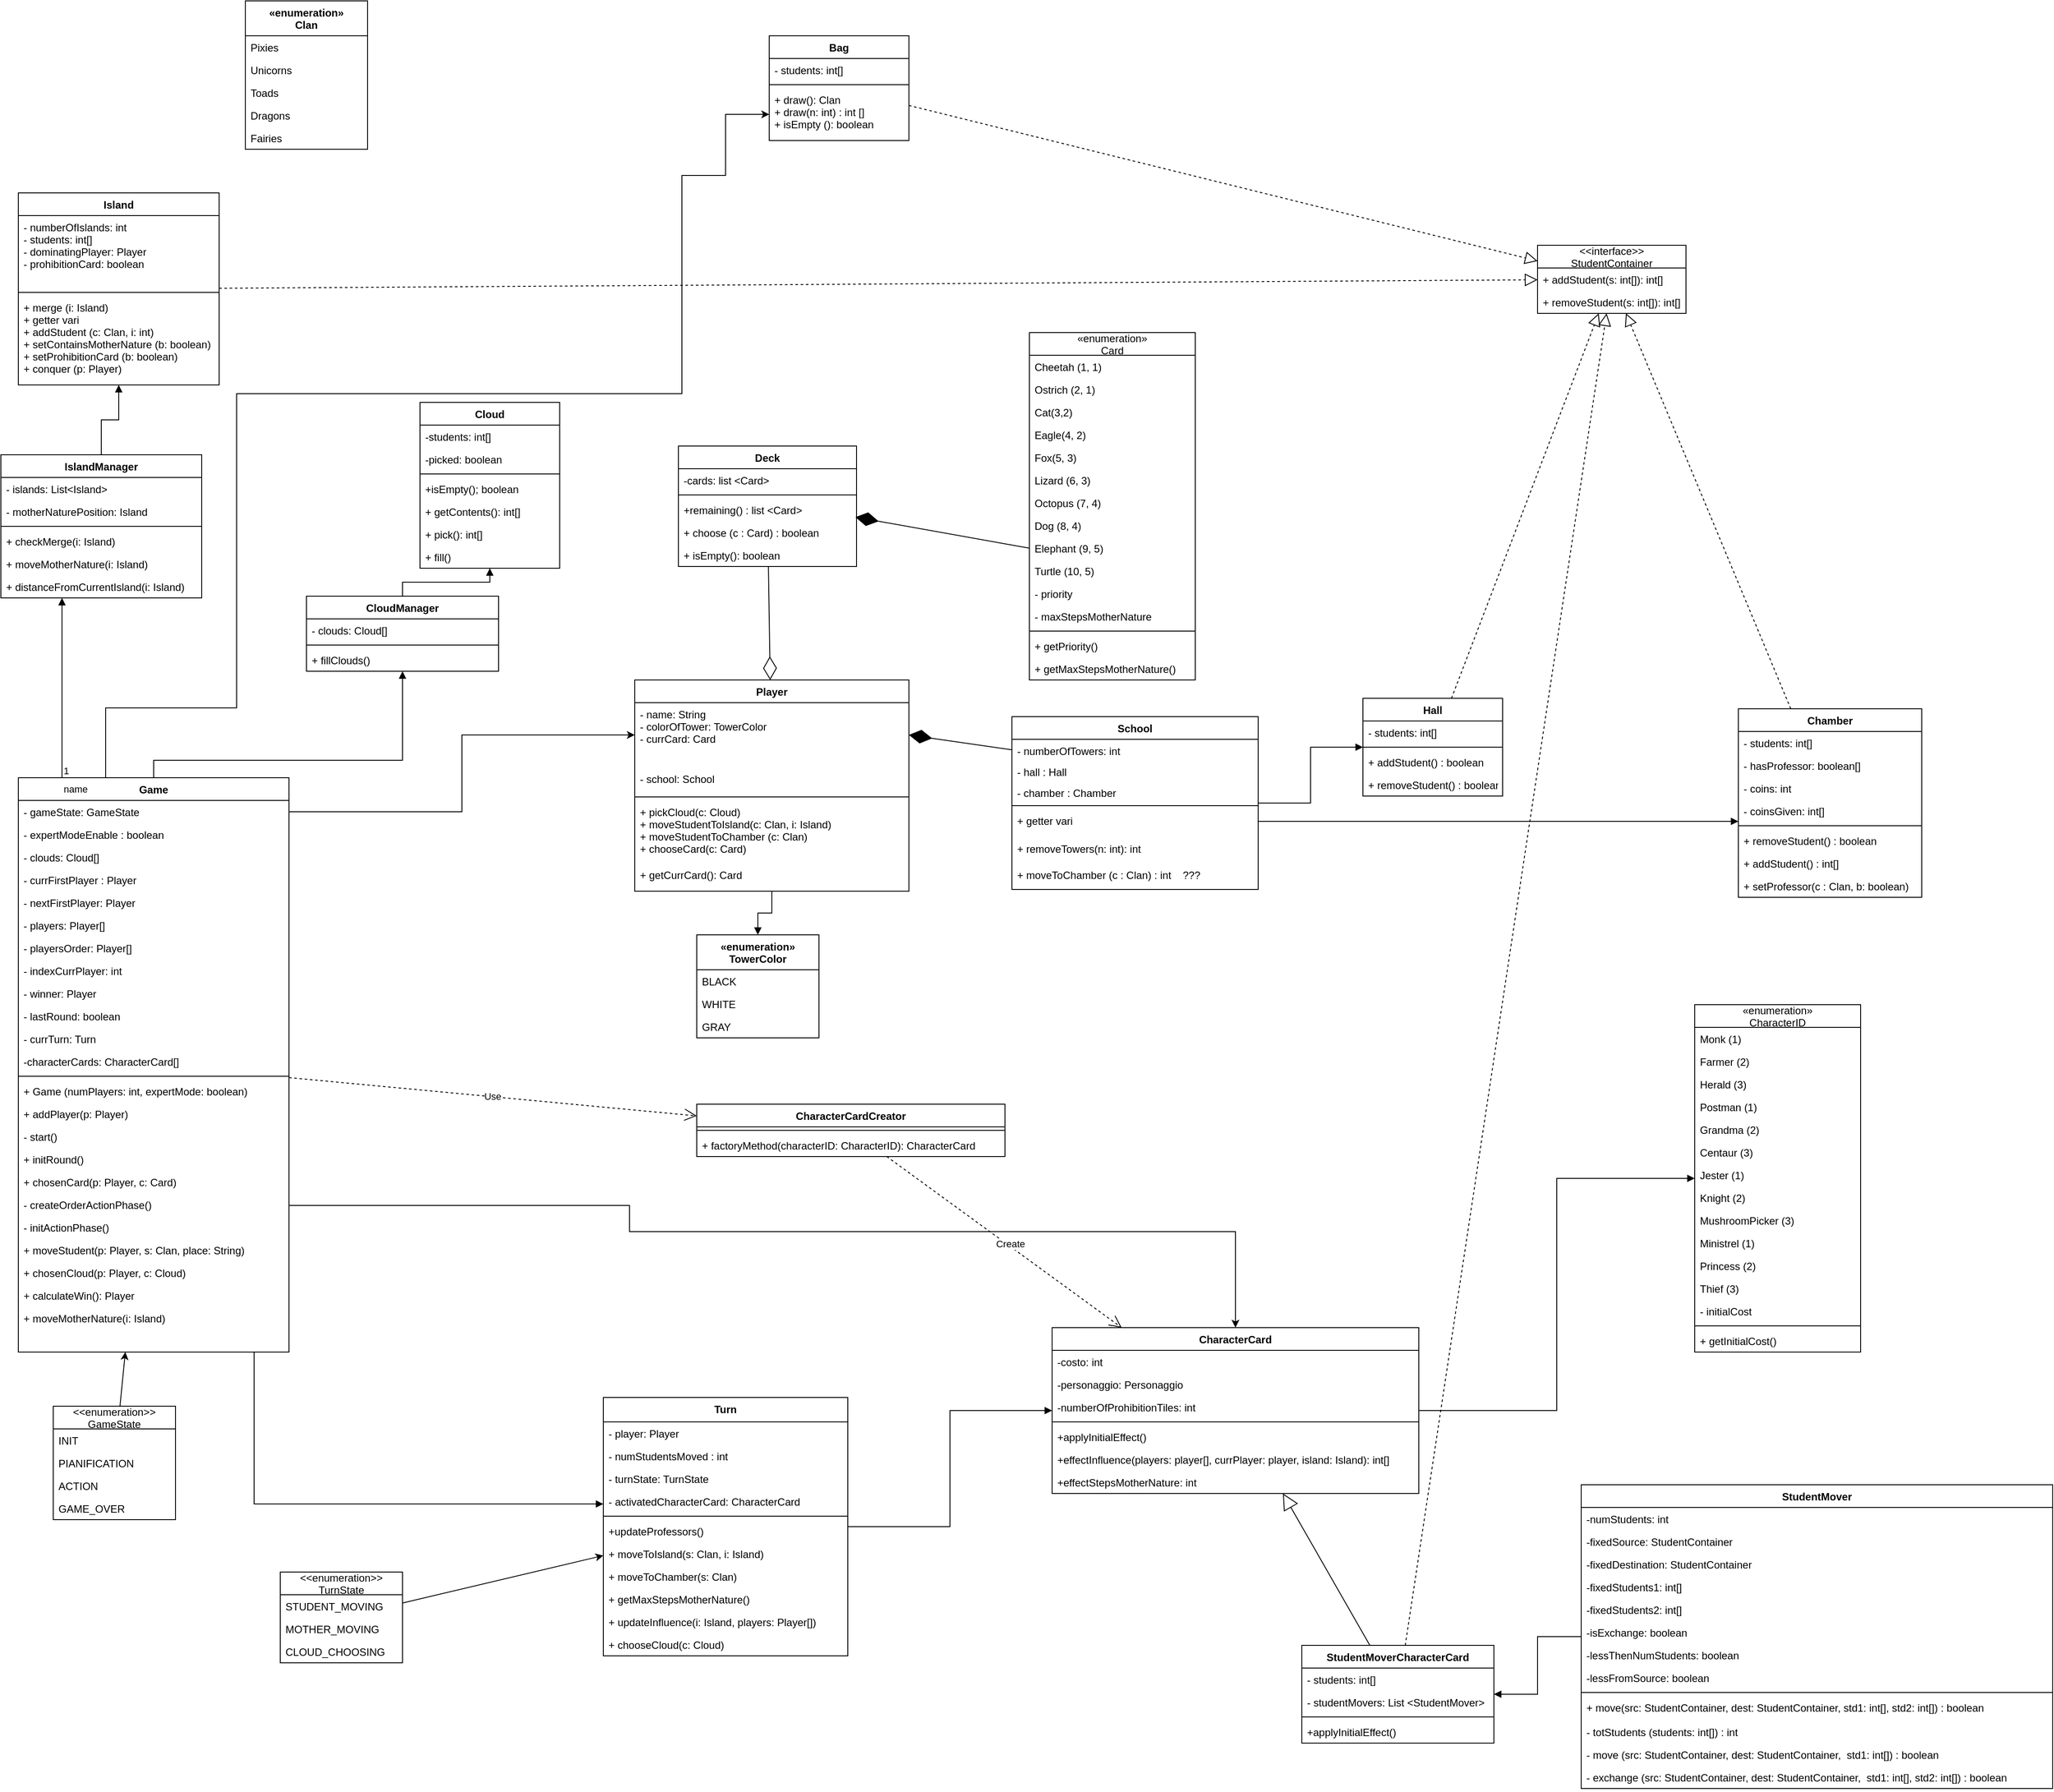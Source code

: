 <mxfile version="17.2.4" type="onedrive"><diagram name="Page-1" id="c4acf3e9-155e-7222-9cf6-157b1a14988f"><mxGraphModel grid="1" page="1" gridSize="10" guides="1" tooltips="1" connect="1" arrows="1" fold="1" pageScale="1" pageWidth="1654" pageHeight="2336" background="none" math="0" shadow="0"><root><mxCell id="0"/><mxCell id="1" parent="0"/><mxCell id="IQf5jeeNET14udojwJMr-1" value="Island" style="swimlane;fontStyle=1;align=center;verticalAlign=top;childLayout=stackLayout;horizontal=1;startSize=26;horizontalStack=0;resizeParent=1;resizeParentMax=0;resizeLast=0;collapsible=1;marginBottom=0;" vertex="1" parent="1"><mxGeometry x="50" y="560" width="230" height="220" as="geometry"/></mxCell><mxCell id="IQf5jeeNET14udojwJMr-2" value="- numberOfIslands: int&#10;- students: int[]&#10;- dominatingPlayer: Player&#10;- prohibitionCard: boolean" style="text;strokeColor=none;fillColor=none;align=left;verticalAlign=top;spacingLeft=4;spacingRight=4;overflow=hidden;rotatable=0;points=[[0,0.5],[1,0.5]];portConstraint=eastwest;" vertex="1" parent="IQf5jeeNET14udojwJMr-1"><mxGeometry y="26" width="230" height="84" as="geometry"/></mxCell><mxCell id="IQf5jeeNET14udojwJMr-3" value="" style="line;strokeWidth=1;fillColor=none;align=left;verticalAlign=middle;spacingTop=-1;spacingLeft=3;spacingRight=3;rotatable=0;labelPosition=right;points=[];portConstraint=eastwest;" vertex="1" parent="IQf5jeeNET14udojwJMr-1"><mxGeometry y="110" width="230" height="8" as="geometry"/></mxCell><mxCell id="IQf5jeeNET14udojwJMr-4" value="+ merge (i: Island)&#10;+ getter vari&#10;+ addStudent (c: Clan, i: int)&#10;+ setContainsMotherNature (b: boolean)&#10;+ setProhibitionCard (b: boolean)&#10;+ conquer (p: Player)" style="text;strokeColor=none;fillColor=none;align=left;verticalAlign=top;spacingLeft=4;spacingRight=4;overflow=hidden;rotatable=0;points=[[0,0.5],[1,0.5]];portConstraint=eastwest;" vertex="1" parent="IQf5jeeNET14udojwJMr-1"><mxGeometry y="118" width="230" height="102" as="geometry"/></mxCell><mxCell id="IQf5jeeNET14udojwJMr-9" value="Bag" style="swimlane;fontStyle=1;align=center;verticalAlign=top;childLayout=stackLayout;horizontal=1;startSize=26;horizontalStack=0;resizeParent=1;resizeParentMax=0;resizeLast=0;collapsible=1;marginBottom=0;" vertex="1" parent="1"><mxGeometry x="910" y="380" width="160" height="120" as="geometry"/></mxCell><mxCell id="IQf5jeeNET14udojwJMr-10" value="- students: int[]" style="text;strokeColor=none;fillColor=none;align=left;verticalAlign=top;spacingLeft=4;spacingRight=4;overflow=hidden;rotatable=0;points=[[0,0.5],[1,0.5]];portConstraint=eastwest;" vertex="1" parent="IQf5jeeNET14udojwJMr-9"><mxGeometry y="26" width="160" height="26" as="geometry"/></mxCell><mxCell id="IQf5jeeNET14udojwJMr-11" value="" style="line;strokeWidth=1;fillColor=none;align=left;verticalAlign=middle;spacingTop=-1;spacingLeft=3;spacingRight=3;rotatable=0;labelPosition=right;points=[];portConstraint=eastwest;" vertex="1" parent="IQf5jeeNET14udojwJMr-9"><mxGeometry y="52" width="160" height="8" as="geometry"/></mxCell><mxCell id="IQf5jeeNET14udojwJMr-12" value="+ draw(): Clan&#10;+ draw(n: int) : int []&#10;+ isEmpty (): boolean" style="text;strokeColor=none;fillColor=none;align=left;verticalAlign=top;spacingLeft=4;spacingRight=4;overflow=hidden;rotatable=0;points=[[0,0.5],[1,0.5]];portConstraint=eastwest;" vertex="1" parent="IQf5jeeNET14udojwJMr-9"><mxGeometry y="60" width="160" height="60" as="geometry"/></mxCell><mxCell id="IQf5jeeNET14udojwJMr-13" value="School" style="swimlane;fontStyle=1;align=center;verticalAlign=top;childLayout=stackLayout;horizontal=1;startSize=26;horizontalStack=0;resizeParent=1;resizeParentMax=0;resizeLast=0;collapsible=1;marginBottom=0;" vertex="1" parent="1"><mxGeometry x="1188" y="1160" width="282" height="198" as="geometry"/></mxCell><mxCell id="IQf5jeeNET14udojwJMr-14" value="- numberOfTowers: int" style="text;strokeColor=none;fillColor=none;align=left;verticalAlign=top;spacingLeft=4;spacingRight=4;overflow=hidden;rotatable=0;points=[[0,0.5],[1,0.5]];portConstraint=eastwest;" vertex="1" parent="IQf5jeeNET14udojwJMr-13"><mxGeometry y="26" width="282" height="24" as="geometry"/></mxCell><mxCell id="YAWHc8XbaYDcHu7Wyzg3-56" value="- hall : Hall" style="text;strokeColor=none;fillColor=none;align=left;verticalAlign=top;spacingLeft=4;spacingRight=4;overflow=hidden;rotatable=0;points=[[0,0.5],[1,0.5]];portConstraint=eastwest;" vertex="1" parent="IQf5jeeNET14udojwJMr-13"><mxGeometry y="50" width="282" height="24" as="geometry"/></mxCell><mxCell id="YAWHc8XbaYDcHu7Wyzg3-57" value="- chamber : Chamber" style="text;strokeColor=none;fillColor=none;align=left;verticalAlign=top;spacingLeft=4;spacingRight=4;overflow=hidden;rotatable=0;points=[[0,0.5],[1,0.5]];portConstraint=eastwest;" vertex="1" parent="IQf5jeeNET14udojwJMr-13"><mxGeometry y="74" width="282" height="24" as="geometry"/></mxCell><mxCell id="IQf5jeeNET14udojwJMr-15" value="" style="line;strokeWidth=1;fillColor=none;align=left;verticalAlign=middle;spacingTop=-1;spacingLeft=3;spacingRight=3;rotatable=0;labelPosition=right;points=[];portConstraint=eastwest;" vertex="1" parent="IQf5jeeNET14udojwJMr-13"><mxGeometry y="98" width="282" height="8" as="geometry"/></mxCell><mxCell id="IQf5jeeNET14udojwJMr-16" value="+ getter vari" style="text;strokeColor=none;fillColor=none;align=left;verticalAlign=top;spacingLeft=4;spacingRight=4;overflow=hidden;rotatable=0;points=[[0,0.5],[1,0.5]];portConstraint=eastwest;" vertex="1" parent="IQf5jeeNET14udojwJMr-13"><mxGeometry y="106" width="282" height="32" as="geometry"/></mxCell><mxCell id="eedLf3i-hjiBJq4fwZbC-3" value="+ removeTowers(n: int): int" style="text;strokeColor=none;fillColor=none;align=left;verticalAlign=top;spacingLeft=4;spacingRight=4;overflow=hidden;rotatable=0;points=[[0,0.5],[1,0.5]];portConstraint=eastwest;" vertex="1" parent="IQf5jeeNET14udojwJMr-13"><mxGeometry y="138" width="282" height="30" as="geometry"/></mxCell><mxCell id="YAWHc8XbaYDcHu7Wyzg3-55" value="+ moveToChamber (c : Clan) : int    ???" style="text;strokeColor=none;fillColor=none;align=left;verticalAlign=top;spacingLeft=4;spacingRight=4;overflow=hidden;rotatable=0;points=[[0,0.5],[1,0.5]];portConstraint=eastwest;" vertex="1" parent="IQf5jeeNET14udojwJMr-13"><mxGeometry y="168" width="282" height="30" as="geometry"/></mxCell><mxCell id="IQf5jeeNET14udojwJMr-17" value="Player" style="swimlane;fontStyle=1;align=center;verticalAlign=top;childLayout=stackLayout;horizontal=1;startSize=26;horizontalStack=0;resizeParent=1;resizeParentMax=0;resizeLast=0;collapsible=1;marginBottom=0;" vertex="1" parent="1"><mxGeometry x="756" y="1118" width="314" height="242" as="geometry"/></mxCell><mxCell id="IQf5jeeNET14udojwJMr-18" value="- name: String&#10;- colorOfTower: TowerColor&#10;- currCard: Card" style="text;strokeColor=none;fillColor=none;align=left;verticalAlign=top;spacingLeft=4;spacingRight=4;overflow=hidden;rotatable=0;points=[[0,0.5],[1,0.5]];portConstraint=eastwest;" vertex="1" parent="IQf5jeeNET14udojwJMr-17"><mxGeometry y="26" width="314" height="74" as="geometry"/></mxCell><mxCell id="au8ACQEFxS1IEQdzGY74-4" value="- school: School" style="text;strokeColor=none;fillColor=none;align=left;verticalAlign=top;spacingLeft=4;spacingRight=4;overflow=hidden;rotatable=0;points=[[0,0.5],[1,0.5]];portConstraint=eastwest;" vertex="1" parent="IQf5jeeNET14udojwJMr-17"><mxGeometry y="100" width="314" height="30" as="geometry"/></mxCell><mxCell id="IQf5jeeNET14udojwJMr-19" value="" style="line;strokeWidth=1;fillColor=none;align=left;verticalAlign=middle;spacingTop=-1;spacingLeft=3;spacingRight=3;rotatable=0;labelPosition=right;points=[];portConstraint=eastwest;" vertex="1" parent="IQf5jeeNET14udojwJMr-17"><mxGeometry y="130" width="314" height="8" as="geometry"/></mxCell><mxCell id="IQf5jeeNET14udojwJMr-20" value="+ pickCloud(c: Cloud)&#10;+ moveStudentToIsland(c: Clan, i: Island)&#10;+ moveStudentToChamber (c: Clan)&#10;+ chooseCard(c: Card) " style="text;strokeColor=none;fillColor=none;align=left;verticalAlign=top;spacingLeft=4;spacingRight=4;overflow=hidden;rotatable=0;points=[[0,0.5],[1,0.5]];portConstraint=eastwest;" vertex="1" parent="IQf5jeeNET14udojwJMr-17"><mxGeometry y="138" width="314" height="72" as="geometry"/></mxCell><mxCell id="e2uWxGyU0rjZQlBcUUM--74" value="+ getCurrCard(): Card" style="text;strokeColor=none;fillColor=none;align=left;verticalAlign=top;spacingLeft=4;spacingRight=4;overflow=hidden;rotatable=0;points=[[0,0.5],[1,0.5]];portConstraint=eastwest;" vertex="1" parent="IQf5jeeNET14udojwJMr-17"><mxGeometry y="210" width="314" height="32" as="geometry"/></mxCell><mxCell id="Sswemw3hp5gBj7exUx6U-1" value="«enumeration»&#10;Clan" style="swimlane;fontStyle=1;childLayout=stackLayout;horizontal=1;startSize=40;fillColor=none;horizontalStack=0;resizeParent=1;resizeParentMax=0;resizeLast=0;collapsible=1;marginBottom=0;" vertex="1" parent="1"><mxGeometry x="310" y="340" width="140" height="170" as="geometry"/></mxCell><mxCell id="Sswemw3hp5gBj7exUx6U-2" value="Pixies" style="text;strokeColor=none;fillColor=none;align=left;verticalAlign=top;spacingLeft=4;spacingRight=4;overflow=hidden;rotatable=0;points=[[0,0.5],[1,0.5]];portConstraint=eastwest;" vertex="1" parent="Sswemw3hp5gBj7exUx6U-1"><mxGeometry y="40" width="140" height="26" as="geometry"/></mxCell><mxCell id="Sswemw3hp5gBj7exUx6U-3" value="Unicorns" style="text;strokeColor=none;fillColor=none;align=left;verticalAlign=top;spacingLeft=4;spacingRight=4;overflow=hidden;rotatable=0;points=[[0,0.5],[1,0.5]];portConstraint=eastwest;" vertex="1" parent="Sswemw3hp5gBj7exUx6U-1"><mxGeometry y="66" width="140" height="26" as="geometry"/></mxCell><mxCell id="Sswemw3hp5gBj7exUx6U-4" value="Toads" style="text;strokeColor=none;fillColor=none;align=left;verticalAlign=top;spacingLeft=4;spacingRight=4;overflow=hidden;rotatable=0;points=[[0,0.5],[1,0.5]];portConstraint=eastwest;" vertex="1" parent="Sswemw3hp5gBj7exUx6U-1"><mxGeometry y="92" width="140" height="26" as="geometry"/></mxCell><mxCell id="Sswemw3hp5gBj7exUx6U-5" value="Dragons" style="text;strokeColor=none;fillColor=none;align=left;verticalAlign=top;spacingLeft=4;spacingRight=4;overflow=hidden;rotatable=0;points=[[0,0.5],[1,0.5]];portConstraint=eastwest;" vertex="1" parent="Sswemw3hp5gBj7exUx6U-1"><mxGeometry y="118" width="140" height="26" as="geometry"/></mxCell><mxCell id="Sswemw3hp5gBj7exUx6U-6" value="Fairies" style="text;strokeColor=none;fillColor=none;align=left;verticalAlign=top;spacingLeft=4;spacingRight=4;overflow=hidden;rotatable=0;points=[[0,0.5],[1,0.5]];portConstraint=eastwest;" vertex="1" parent="Sswemw3hp5gBj7exUx6U-1"><mxGeometry y="144" width="140" height="26" as="geometry"/></mxCell><mxCell id="Sswemw3hp5gBj7exUx6U-7" value="«enumeration»&#10;TowerColor" style="swimlane;fontStyle=1;childLayout=stackLayout;horizontal=1;startSize=40;fillColor=none;horizontalStack=0;resizeParent=1;resizeParentMax=0;resizeLast=0;collapsible=1;marginBottom=0;" vertex="1" parent="1"><mxGeometry x="827" y="1410" width="140" height="118" as="geometry"/></mxCell><mxCell id="Sswemw3hp5gBj7exUx6U-8" value="BLACK" style="text;strokeColor=none;fillColor=none;align=left;verticalAlign=top;spacingLeft=4;spacingRight=4;overflow=hidden;rotatable=0;points=[[0,0.5],[1,0.5]];portConstraint=eastwest;" vertex="1" parent="Sswemw3hp5gBj7exUx6U-7"><mxGeometry y="40" width="140" height="26" as="geometry"/></mxCell><mxCell id="Sswemw3hp5gBj7exUx6U-9" value="WHITE" style="text;strokeColor=none;fillColor=none;align=left;verticalAlign=top;spacingLeft=4;spacingRight=4;overflow=hidden;rotatable=0;points=[[0,0.5],[1,0.5]];portConstraint=eastwest;" vertex="1" parent="Sswemw3hp5gBj7exUx6U-7"><mxGeometry y="66" width="140" height="26" as="geometry"/></mxCell><mxCell id="Sswemw3hp5gBj7exUx6U-10" value="GRAY" style="text;strokeColor=none;fillColor=none;align=left;verticalAlign=top;spacingLeft=4;spacingRight=4;overflow=hidden;rotatable=0;points=[[0,0.5],[1,0.5]];portConstraint=eastwest;" vertex="1" parent="Sswemw3hp5gBj7exUx6U-7"><mxGeometry y="92" width="140" height="26" as="geometry"/></mxCell><mxCell id="Sswemw3hp5gBj7exUx6U-11" value="Deck" style="swimlane;fontStyle=1;align=center;verticalAlign=top;childLayout=stackLayout;horizontal=1;startSize=26;horizontalStack=0;resizeParent=1;resizeParentMax=0;resizeLast=0;collapsible=1;marginBottom=0;" vertex="1" parent="1"><mxGeometry x="806" y="850" width="204" height="138" as="geometry"/></mxCell><mxCell id="Sswemw3hp5gBj7exUx6U-12" value="-cards: list &lt;Card&gt;" style="text;strokeColor=none;fillColor=none;align=left;verticalAlign=top;spacingLeft=4;spacingRight=4;overflow=hidden;rotatable=0;points=[[0,0.5],[1,0.5]];portConstraint=eastwest;" vertex="1" parent="Sswemw3hp5gBj7exUx6U-11"><mxGeometry y="26" width="204" height="26" as="geometry"/></mxCell><mxCell id="Sswemw3hp5gBj7exUx6U-13" value="" style="line;strokeWidth=1;fillColor=none;align=left;verticalAlign=middle;spacingTop=-1;spacingLeft=3;spacingRight=3;rotatable=0;labelPosition=right;points=[];portConstraint=eastwest;" vertex="1" parent="Sswemw3hp5gBj7exUx6U-11"><mxGeometry y="52" width="204" height="8" as="geometry"/></mxCell><mxCell id="Sswemw3hp5gBj7exUx6U-14" value="+remaining() : list &lt;Card&gt;" style="text;strokeColor=none;fillColor=none;align=left;verticalAlign=top;spacingLeft=4;spacingRight=4;overflow=hidden;rotatable=0;points=[[0,0.5],[1,0.5]];portConstraint=eastwest;" vertex="1" parent="Sswemw3hp5gBj7exUx6U-11"><mxGeometry y="60" width="204" height="26" as="geometry"/></mxCell><mxCell id="Sswemw3hp5gBj7exUx6U-15" value="+ choose (c : Card) : boolean" style="text;strokeColor=none;fillColor=none;align=left;verticalAlign=top;spacingLeft=4;spacingRight=4;overflow=hidden;rotatable=0;points=[[0,0.5],[1,0.5]];portConstraint=eastwest;" vertex="1" parent="Sswemw3hp5gBj7exUx6U-11"><mxGeometry y="86" width="204" height="26" as="geometry"/></mxCell><mxCell id="Sswemw3hp5gBj7exUx6U-16" value="+ isEmpty(): boolean" style="text;strokeColor=none;fillColor=none;align=left;verticalAlign=top;spacingLeft=4;spacingRight=4;overflow=hidden;rotatable=0;points=[[0,0.5],[1,0.5]];portConstraint=eastwest;" vertex="1" parent="Sswemw3hp5gBj7exUx6U-11"><mxGeometry y="112" width="204" height="26" as="geometry"/></mxCell><mxCell id="Sswemw3hp5gBj7exUx6U-17" value="«enumeration»&#10;Card" style="swimlane;fontStyle=0;childLayout=stackLayout;horizontal=1;startSize=26;fillColor=none;horizontalStack=0;resizeParent=1;resizeParentMax=0;resizeLast=0;collapsible=1;marginBottom=0;" vertex="1" parent="1"><mxGeometry x="1208" y="720" width="190" height="398" as="geometry"/></mxCell><mxCell id="Sswemw3hp5gBj7exUx6U-18" value="Cheetah (1, 1)" style="text;strokeColor=none;fillColor=none;align=left;verticalAlign=top;spacingLeft=4;spacingRight=4;overflow=hidden;rotatable=0;points=[[0,0.5],[1,0.5]];portConstraint=eastwest;" vertex="1" parent="Sswemw3hp5gBj7exUx6U-17"><mxGeometry y="26" width="190" height="26" as="geometry"/></mxCell><mxCell id="Sswemw3hp5gBj7exUx6U-19" value="Ostrich (2, 1)" style="text;strokeColor=none;fillColor=none;align=left;verticalAlign=top;spacingLeft=4;spacingRight=4;overflow=hidden;rotatable=0;points=[[0,0.5],[1,0.5]];portConstraint=eastwest;" vertex="1" parent="Sswemw3hp5gBj7exUx6U-17"><mxGeometry y="52" width="190" height="26" as="geometry"/></mxCell><mxCell id="Sswemw3hp5gBj7exUx6U-20" value="Cat(3,2)" style="text;strokeColor=none;fillColor=none;align=left;verticalAlign=top;spacingLeft=4;spacingRight=4;overflow=hidden;rotatable=0;points=[[0,0.5],[1,0.5]];portConstraint=eastwest;" vertex="1" parent="Sswemw3hp5gBj7exUx6U-17"><mxGeometry y="78" width="190" height="26" as="geometry"/></mxCell><mxCell id="Sswemw3hp5gBj7exUx6U-21" value="Eagle(4, 2)" style="text;strokeColor=none;fillColor=none;align=left;verticalAlign=top;spacingLeft=4;spacingRight=4;overflow=hidden;rotatable=0;points=[[0,0.5],[1,0.5]];portConstraint=eastwest;" vertex="1" parent="Sswemw3hp5gBj7exUx6U-17"><mxGeometry y="104" width="190" height="26" as="geometry"/></mxCell><mxCell id="1g3wzmzSnsLcAIhNxypN-31" value="Fox(5, 3)" style="text;strokeColor=none;fillColor=none;align=left;verticalAlign=top;spacingLeft=4;spacingRight=4;overflow=hidden;rotatable=0;points=[[0,0.5],[1,0.5]];portConstraint=eastwest;" vertex="1" parent="Sswemw3hp5gBj7exUx6U-17"><mxGeometry y="130" width="190" height="26" as="geometry"/></mxCell><mxCell id="1g3wzmzSnsLcAIhNxypN-32" value="Lizard (6, 3)" style="text;strokeColor=none;fillColor=none;align=left;verticalAlign=top;spacingLeft=4;spacingRight=4;overflow=hidden;rotatable=0;points=[[0,0.5],[1,0.5]];portConstraint=eastwest;" vertex="1" parent="Sswemw3hp5gBj7exUx6U-17"><mxGeometry y="156" width="190" height="26" as="geometry"/></mxCell><mxCell id="Sswemw3hp5gBj7exUx6U-22" value="Octopus (7, 4)" style="text;strokeColor=none;fillColor=none;align=left;verticalAlign=top;spacingLeft=4;spacingRight=4;overflow=hidden;rotatable=0;points=[[0,0.5],[1,0.5]];portConstraint=eastwest;" vertex="1" parent="Sswemw3hp5gBj7exUx6U-17"><mxGeometry y="182" width="190" height="26" as="geometry"/></mxCell><mxCell id="Sswemw3hp5gBj7exUx6U-23" value="Dog (8, 4)" style="text;strokeColor=none;fillColor=none;align=left;verticalAlign=top;spacingLeft=4;spacingRight=4;overflow=hidden;rotatable=0;points=[[0,0.5],[1,0.5]];portConstraint=eastwest;" vertex="1" parent="Sswemw3hp5gBj7exUx6U-17"><mxGeometry y="208" width="190" height="26" as="geometry"/></mxCell><mxCell id="Sswemw3hp5gBj7exUx6U-24" value="Elephant (9, 5)" style="text;strokeColor=none;fillColor=none;align=left;verticalAlign=top;spacingLeft=4;spacingRight=4;overflow=hidden;rotatable=0;points=[[0,0.5],[1,0.5]];portConstraint=eastwest;" vertex="1" parent="Sswemw3hp5gBj7exUx6U-17"><mxGeometry y="234" width="190" height="26" as="geometry"/></mxCell><mxCell id="Sswemw3hp5gBj7exUx6U-25" value="Turtle (10, 5)" style="text;strokeColor=none;fillColor=none;align=left;verticalAlign=top;spacingLeft=4;spacingRight=4;overflow=hidden;rotatable=0;points=[[0,0.5],[1,0.5]];portConstraint=eastwest;" vertex="1" parent="Sswemw3hp5gBj7exUx6U-17"><mxGeometry y="260" width="190" height="26" as="geometry"/></mxCell><mxCell id="Sswemw3hp5gBj7exUx6U-26" value="- priority" style="text;strokeColor=none;fillColor=none;align=left;verticalAlign=top;spacingLeft=4;spacingRight=4;overflow=hidden;rotatable=0;points=[[0,0.5],[1,0.5]];portConstraint=eastwest;" vertex="1" parent="Sswemw3hp5gBj7exUx6U-17"><mxGeometry y="286" width="190" height="26" as="geometry"/></mxCell><mxCell id="Sswemw3hp5gBj7exUx6U-27" value="- maxStepsMotherNature" style="text;strokeColor=none;fillColor=none;align=left;verticalAlign=top;spacingLeft=4;spacingRight=4;overflow=hidden;rotatable=0;points=[[0,0.5],[1,0.5]];portConstraint=eastwest;labelBorderColor=none;" vertex="1" parent="Sswemw3hp5gBj7exUx6U-17"><mxGeometry y="312" width="190" height="26" as="geometry"/></mxCell><mxCell id="Sswemw3hp5gBj7exUx6U-28" value="" style="line;strokeWidth=1;fillColor=none;align=left;verticalAlign=middle;spacingTop=-1;spacingLeft=3;spacingRight=3;rotatable=0;labelPosition=right;points=[];portConstraint=eastwest;labelBorderColor=default;" vertex="1" parent="Sswemw3hp5gBj7exUx6U-17"><mxGeometry y="338" width="190" height="8" as="geometry"/></mxCell><mxCell id="Sswemw3hp5gBj7exUx6U-29" value="+ getPriority()" style="text;strokeColor=none;fillColor=none;align=left;verticalAlign=top;spacingLeft=4;spacingRight=4;overflow=hidden;rotatable=0;points=[[0,0.5],[1,0.5]];portConstraint=eastwest;" vertex="1" parent="Sswemw3hp5gBj7exUx6U-17"><mxGeometry y="346" width="190" height="26" as="geometry"/></mxCell><mxCell id="Sswemw3hp5gBj7exUx6U-30" value="+ getMaxStepsMotherNature()" style="text;strokeColor=none;fillColor=none;align=left;verticalAlign=top;spacingLeft=4;spacingRight=4;overflow=hidden;rotatable=0;points=[[0,0.5],[1,0.5]];portConstraint=eastwest;" vertex="1" parent="Sswemw3hp5gBj7exUx6U-17"><mxGeometry y="372" width="190" height="26" as="geometry"/></mxCell><mxCell id="1sTPceQYAVJaNrooDiUR-39" style="edgeStyle=orthogonalEdgeStyle;rounded=0;orthogonalLoop=1;jettySize=auto;html=1;exitX=0.5;exitY=0;exitDx=0;exitDy=0;entryX=0;entryY=0.5;entryDx=0;entryDy=0;" edge="1" parent="1" source="Sswemw3hp5gBj7exUx6U-31" target="IQf5jeeNET14udojwJMr-12"><mxGeometry relative="1" as="geometry"><mxPoint x="950" y="540" as="targetPoint"/><Array as="points"><mxPoint x="150" y="1150"/><mxPoint x="300" y="1150"/><mxPoint x="300" y="790"/><mxPoint x="810" y="790"/><mxPoint x="810" y="540"/><mxPoint x="860" y="540"/><mxPoint x="860" y="470"/></Array></mxGeometry></mxCell><mxCell id="Sswemw3hp5gBj7exUx6U-31" value="Game" style="swimlane;fontStyle=1;align=center;verticalAlign=top;childLayout=stackLayout;horizontal=1;startSize=26;horizontalStack=0;resizeParent=1;resizeParentMax=0;resizeLast=0;collapsible=1;marginBottom=0;labelBorderColor=none;" vertex="1" parent="1"><mxGeometry x="50" y="1230" width="310" height="658" as="geometry"/></mxCell><mxCell id="Sswemw3hp5gBj7exUx6U-32" value="- gameState: GameState" style="text;strokeColor=none;fillColor=none;align=left;verticalAlign=top;spacingLeft=4;spacingRight=4;overflow=hidden;rotatable=0;points=[[0,0.5],[1,0.5]];portConstraint=eastwest;labelBorderColor=none;" vertex="1" parent="Sswemw3hp5gBj7exUx6U-31"><mxGeometry y="26" width="310" height="26" as="geometry"/></mxCell><mxCell id="e2uWxGyU0rjZQlBcUUM--58" value="- expertModeEnable : boolean" style="text;strokeColor=none;fillColor=none;align=left;verticalAlign=top;spacingLeft=4;spacingRight=4;overflow=hidden;rotatable=0;points=[[0,0.5],[1,0.5]];portConstraint=eastwest;labelBorderColor=none;" vertex="1" parent="Sswemw3hp5gBj7exUx6U-31"><mxGeometry y="52" width="310" height="26" as="geometry"/></mxCell><mxCell id="Sswemw3hp5gBj7exUx6U-34" value="- clouds: Cloud[]" style="text;strokeColor=none;fillColor=none;align=left;verticalAlign=top;spacingLeft=4;spacingRight=4;overflow=hidden;rotatable=0;points=[[0,0.5],[1,0.5]];portConstraint=eastwest;labelBorderColor=none;" vertex="1" parent="Sswemw3hp5gBj7exUx6U-31"><mxGeometry y="78" width="310" height="26" as="geometry"/></mxCell><mxCell id="Sswemw3hp5gBj7exUx6U-35" value="- currFirstPlayer : Player" style="text;strokeColor=none;fillColor=none;align=left;verticalAlign=top;spacingLeft=4;spacingRight=4;overflow=hidden;rotatable=0;points=[[0,0.5],[1,0.5]];portConstraint=eastwest;labelBorderColor=none;" vertex="1" parent="Sswemw3hp5gBj7exUx6U-31"><mxGeometry y="104" width="310" height="26" as="geometry"/></mxCell><mxCell id="Sswemw3hp5gBj7exUx6U-36" value="- nextFirstPlayer: Player" style="text;strokeColor=none;fillColor=none;align=left;verticalAlign=top;spacingLeft=4;spacingRight=4;overflow=hidden;rotatable=0;points=[[0,0.5],[1,0.5]];portConstraint=eastwest;labelBorderColor=none;" vertex="1" parent="Sswemw3hp5gBj7exUx6U-31"><mxGeometry y="130" width="310" height="26" as="geometry"/></mxCell><mxCell id="e2uWxGyU0rjZQlBcUUM--1" value="- players: Player[]" style="text;strokeColor=none;fillColor=none;align=left;verticalAlign=top;spacingLeft=4;spacingRight=4;overflow=hidden;rotatable=0;points=[[0,0.5],[1,0.5]];portConstraint=eastwest;labelBorderColor=none;" vertex="1" parent="Sswemw3hp5gBj7exUx6U-31"><mxGeometry y="156" width="310" height="26" as="geometry"/></mxCell><mxCell id="e2uWxGyU0rjZQlBcUUM--2" value="- playersOrder: Player[]" style="text;strokeColor=none;fillColor=none;align=left;verticalAlign=top;spacingLeft=4;spacingRight=4;overflow=hidden;rotatable=0;points=[[0,0.5],[1,0.5]];portConstraint=eastwest;labelBorderColor=none;" vertex="1" parent="Sswemw3hp5gBj7exUx6U-31"><mxGeometry y="182" width="310" height="26" as="geometry"/></mxCell><mxCell id="e2uWxGyU0rjZQlBcUUM--73" value="- indexCurrPlayer: int" style="text;strokeColor=none;fillColor=none;align=left;verticalAlign=top;spacingLeft=4;spacingRight=4;overflow=hidden;rotatable=0;points=[[0,0.5],[1,0.5]];portConstraint=eastwest;labelBorderColor=none;" vertex="1" parent="Sswemw3hp5gBj7exUx6U-31"><mxGeometry y="208" width="310" height="26" as="geometry"/></mxCell><mxCell id="e2uWxGyU0rjZQlBcUUM--61" value="- winner: Player" style="text;strokeColor=none;fillColor=none;align=left;verticalAlign=top;spacingLeft=4;spacingRight=4;overflow=hidden;rotatable=0;points=[[0,0.5],[1,0.5]];portConstraint=eastwest;labelBorderColor=none;" vertex="1" parent="Sswemw3hp5gBj7exUx6U-31"><mxGeometry y="234" width="310" height="26" as="geometry"/></mxCell><mxCell id="e2uWxGyU0rjZQlBcUUM--76" value="- lastRound: boolean" style="text;strokeColor=none;fillColor=none;align=left;verticalAlign=top;spacingLeft=4;spacingRight=4;overflow=hidden;rotatable=0;points=[[0,0.5],[1,0.5]];portConstraint=eastwest;labelBorderColor=none;" vertex="1" parent="Sswemw3hp5gBj7exUx6U-31"><mxGeometry y="260" width="310" height="26" as="geometry"/></mxCell><mxCell id="e2uWxGyU0rjZQlBcUUM--100" value="- currTurn: Turn" style="text;strokeColor=none;fillColor=none;align=left;verticalAlign=top;spacingLeft=4;spacingRight=4;overflow=hidden;rotatable=0;points=[[0,0.5],[1,0.5]];portConstraint=eastwest;labelBorderColor=none;" vertex="1" parent="Sswemw3hp5gBj7exUx6U-31"><mxGeometry y="286" width="310" height="26" as="geometry"/></mxCell><mxCell id="YAWHc8XbaYDcHu7Wyzg3-1" value="-characterCards: CharacterCard[]" style="text;strokeColor=none;fillColor=none;align=left;verticalAlign=top;spacingLeft=4;spacingRight=4;overflow=hidden;rotatable=0;points=[[0,0.5],[1,0.5]];portConstraint=eastwest;labelBorderColor=none;" vertex="1" parent="Sswemw3hp5gBj7exUx6U-31"><mxGeometry y="312" width="310" height="26" as="geometry"/></mxCell><mxCell id="Sswemw3hp5gBj7exUx6U-37" value="" style="line;strokeWidth=1;fillColor=none;align=left;verticalAlign=middle;spacingTop=-1;spacingLeft=3;spacingRight=3;rotatable=0;labelPosition=right;points=[];portConstraint=eastwest;labelBorderColor=none;" vertex="1" parent="Sswemw3hp5gBj7exUx6U-31"><mxGeometry y="338" width="310" height="8" as="geometry"/></mxCell><mxCell id="nFc-8HFyLsxaMxGVGiA9-4" value="+ Game (numPlayers: int, expertMode: boolean)" style="text;strokeColor=none;fillColor=none;align=left;verticalAlign=top;spacingLeft=4;spacingRight=4;overflow=hidden;rotatable=0;points=[[0,0.5],[1,0.5]];portConstraint=eastwest;labelBorderColor=none;" vertex="1" parent="Sswemw3hp5gBj7exUx6U-31"><mxGeometry y="346" width="310" height="26" as="geometry"/></mxCell><mxCell id="Sswemw3hp5gBj7exUx6U-39" value="+ addPlayer(p: Player)" style="text;strokeColor=none;fillColor=none;align=left;verticalAlign=top;spacingLeft=4;spacingRight=4;overflow=hidden;rotatable=0;points=[[0,0.5],[1,0.5]];portConstraint=eastwest;labelBorderColor=none;" vertex="1" parent="Sswemw3hp5gBj7exUx6U-31"><mxGeometry y="372" width="310" height="26" as="geometry"/></mxCell><mxCell id="nFc-8HFyLsxaMxGVGiA9-3" value="- start()" style="text;strokeColor=none;fillColor=none;align=left;verticalAlign=top;spacingLeft=4;spacingRight=4;overflow=hidden;rotatable=0;points=[[0,0.5],[1,0.5]];portConstraint=eastwest;labelBorderColor=none;" vertex="1" parent="Sswemw3hp5gBj7exUx6U-31"><mxGeometry y="398" width="310" height="26" as="geometry"/></mxCell><mxCell id="nFc-8HFyLsxaMxGVGiA9-2" value="+ initRound()" style="text;strokeColor=none;fillColor=none;align=left;verticalAlign=top;spacingLeft=4;spacingRight=4;overflow=hidden;rotatable=0;points=[[0,0.5],[1,0.5]];portConstraint=eastwest;labelBorderColor=none;" vertex="1" parent="Sswemw3hp5gBj7exUx6U-31"><mxGeometry y="424" width="310" height="26" as="geometry"/></mxCell><mxCell id="e2uWxGyU0rjZQlBcUUM--72" value="+ chosenCard(p: Player, c: Card) " style="text;strokeColor=none;fillColor=none;align=left;verticalAlign=top;spacingLeft=4;spacingRight=4;overflow=hidden;rotatable=0;points=[[0,0.5],[1,0.5]];portConstraint=eastwest;labelBorderColor=none;" vertex="1" parent="Sswemw3hp5gBj7exUx6U-31"><mxGeometry y="450" width="310" height="26" as="geometry"/></mxCell><mxCell id="e2uWxGyU0rjZQlBcUUM--75" value="- createOrderActionPhase()" style="text;strokeColor=none;fillColor=none;align=left;verticalAlign=top;spacingLeft=4;spacingRight=4;overflow=hidden;rotatable=0;points=[[0,0.5],[1,0.5]];portConstraint=eastwest;labelBorderColor=none;" vertex="1" parent="Sswemw3hp5gBj7exUx6U-31"><mxGeometry y="476" width="310" height="26" as="geometry"/></mxCell><mxCell id="e2uWxGyU0rjZQlBcUUM--80" value="- initActionPhase()" style="text;strokeColor=none;fillColor=none;align=left;verticalAlign=top;spacingLeft=4;spacingRight=4;overflow=hidden;rotatable=0;points=[[0,0.5],[1,0.5]];portConstraint=eastwest;labelBorderColor=none;" vertex="1" parent="Sswemw3hp5gBj7exUx6U-31"><mxGeometry y="502" width="310" height="26" as="geometry"/></mxCell><mxCell id="e2uWxGyU0rjZQlBcUUM--82" value="+ moveStudent(p: Player, s: Clan, place: String)" style="text;strokeColor=none;fillColor=none;align=left;verticalAlign=top;spacingLeft=4;spacingRight=4;overflow=hidden;rotatable=0;points=[[0,0.5],[1,0.5]];portConstraint=eastwest;labelBorderColor=none;" vertex="1" parent="Sswemw3hp5gBj7exUx6U-31"><mxGeometry y="528" width="310" height="26" as="geometry"/></mxCell><mxCell id="e2uWxGyU0rjZQlBcUUM--104" value="+ chosenCloud(p: Player, c: Cloud)" style="text;strokeColor=none;fillColor=none;align=left;verticalAlign=top;spacingLeft=4;spacingRight=4;overflow=hidden;rotatable=0;points=[[0,0.5],[1,0.5]];portConstraint=eastwest;labelBorderColor=none;" vertex="1" parent="Sswemw3hp5gBj7exUx6U-31"><mxGeometry y="554" width="310" height="26" as="geometry"/></mxCell><mxCell id="Sswemw3hp5gBj7exUx6U-40" value="+ calculateWin(): Player" style="text;strokeColor=none;fillColor=none;align=left;verticalAlign=top;spacingLeft=4;spacingRight=4;overflow=hidden;rotatable=0;points=[[0,0.5],[1,0.5]];portConstraint=eastwest;labelBorderColor=none;" vertex="1" parent="Sswemw3hp5gBj7exUx6U-31"><mxGeometry y="580" width="310" height="26" as="geometry"/></mxCell><mxCell id="ZVnqI7ayhfAbJ2ZUzs-B-8" value="+ moveMotherNature(i: Island)" style="text;strokeColor=none;fillColor=none;align=left;verticalAlign=top;spacingLeft=4;spacingRight=4;overflow=hidden;rotatable=0;points=[[0,0.5],[1,0.5]];portConstraint=eastwest;" vertex="1" parent="Sswemw3hp5gBj7exUx6U-31"><mxGeometry y="606" width="310" height="26" as="geometry"/></mxCell><mxCell id="e2uWxGyU0rjZQlBcUUM--109" style="text;strokeColor=none;fillColor=none;align=left;verticalAlign=top;spacingLeft=4;spacingRight=4;overflow=hidden;rotatable=0;points=[[0,0.5],[1,0.5]];portConstraint=eastwest;labelBorderColor=none;" vertex="1" parent="Sswemw3hp5gBj7exUx6U-31"><mxGeometry y="632" width="310" height="26" as="geometry"/></mxCell><mxCell id="1sTPceQYAVJaNrooDiUR-41" style="edgeStyle=orthogonalEdgeStyle;rounded=0;orthogonalLoop=1;jettySize=auto;html=1;exitX=1;exitY=0.5;exitDx=0;exitDy=0;" edge="1" parent="1" source="Sswemw3hp5gBj7exUx6U-32" target="IQf5jeeNET14udojwJMr-18"><mxGeometry relative="1" as="geometry"/></mxCell><mxCell id="1sTPceQYAVJaNrooDiUR-43" value="" style="endArrow=diamondThin;endFill=1;endSize=24;html=1;rounded=0;entryX=1;entryY=0.5;entryDx=0;entryDy=0;exitX=0;exitY=0.5;exitDx=0;exitDy=0;" edge="1" parent="1" source="IQf5jeeNET14udojwJMr-14" target="IQf5jeeNET14udojwJMr-18"><mxGeometry width="160" relative="1" as="geometry"><mxPoint x="1080" y="1530" as="sourcePoint"/><mxPoint x="1240" y="1530" as="targetPoint"/></mxGeometry></mxCell><mxCell id="1sTPceQYAVJaNrooDiUR-44" value="" style="endArrow=diamondThin;endFill=0;endSize=24;html=1;rounded=0;" edge="1" parent="1" source="Sswemw3hp5gBj7exUx6U-11" target="IQf5jeeNET14udojwJMr-17"><mxGeometry width="160" relative="1" as="geometry"><mxPoint x="690" y="1320" as="sourcePoint"/><mxPoint x="850" y="1320" as="targetPoint"/></mxGeometry></mxCell><mxCell id="1sTPceQYAVJaNrooDiUR-45" value="" style="endArrow=diamondThin;endFill=1;endSize=24;html=1;rounded=0;entryX=0.994;entryY=-0.175;entryDx=0;entryDy=0;exitX=0;exitY=0.5;exitDx=0;exitDy=0;entryPerimeter=0;" edge="1" parent="1" source="Sswemw3hp5gBj7exUx6U-24" target="Sswemw3hp5gBj7exUx6U-15"><mxGeometry width="160" relative="1" as="geometry"><mxPoint x="1152" y="906.5" as="sourcePoint"/><mxPoint x="980" y="911.5" as="targetPoint"/><Array as="points"/></mxGeometry></mxCell><mxCell id="e2uWxGyU0rjZQlBcUUM--8" value="Turn" style="swimlane;fontStyle=1;align=center;verticalAlign=top;childLayout=stackLayout;horizontal=1;startSize=28;horizontalStack=0;resizeParent=1;resizeParentMax=0;resizeLast=0;collapsible=1;marginBottom=0;" vertex="1" parent="1"><mxGeometry x="720" y="1940" width="280" height="296" as="geometry"/></mxCell><mxCell id="e2uWxGyU0rjZQlBcUUM--14" value="- player: Player" style="text;strokeColor=none;fillColor=none;align=left;verticalAlign=top;spacingLeft=4;spacingRight=4;overflow=hidden;rotatable=0;points=[[0,0.5],[1,0.5]];portConstraint=eastwest;" vertex="1" parent="e2uWxGyU0rjZQlBcUUM--8"><mxGeometry y="28" width="280" height="26" as="geometry"/></mxCell><mxCell id="e2uWxGyU0rjZQlBcUUM--89" value="- numStudentsMoved : int" style="text;strokeColor=none;fillColor=none;align=left;verticalAlign=top;spacingLeft=4;spacingRight=4;overflow=hidden;rotatable=0;points=[[0,0.5],[1,0.5]];portConstraint=eastwest;" vertex="1" parent="e2uWxGyU0rjZQlBcUUM--8"><mxGeometry y="54" width="280" height="26" as="geometry"/></mxCell><mxCell id="e2uWxGyU0rjZQlBcUUM--90" value="- turnState: TurnState" style="text;strokeColor=none;fillColor=none;align=left;verticalAlign=top;spacingLeft=4;spacingRight=4;overflow=hidden;rotatable=0;points=[[0,0.5],[1,0.5]];portConstraint=eastwest;" vertex="1" parent="e2uWxGyU0rjZQlBcUUM--8"><mxGeometry y="80" width="280" height="26" as="geometry"/></mxCell><mxCell id="au8ACQEFxS1IEQdzGY74-6" value="- activatedCharacterCard: CharacterCard" style="text;strokeColor=none;fillColor=none;align=left;verticalAlign=top;spacingLeft=4;spacingRight=4;overflow=hidden;rotatable=0;points=[[0,0.5],[1,0.5]];portConstraint=eastwest;" vertex="1" parent="e2uWxGyU0rjZQlBcUUM--8"><mxGeometry y="106" width="280" height="26" as="geometry"/></mxCell><mxCell id="e2uWxGyU0rjZQlBcUUM--10" value="" style="line;strokeWidth=1;fillColor=none;align=left;verticalAlign=middle;spacingTop=-1;spacingLeft=3;spacingRight=3;rotatable=0;labelPosition=right;points=[];portConstraint=eastwest;" vertex="1" parent="e2uWxGyU0rjZQlBcUUM--8"><mxGeometry y="132" width="280" height="8" as="geometry"/></mxCell><mxCell id="e2uWxGyU0rjZQlBcUUM--11" value="+updateProfessors()" style="text;strokeColor=none;fillColor=none;align=left;verticalAlign=top;spacingLeft=4;spacingRight=4;overflow=hidden;rotatable=0;points=[[0,0.5],[1,0.5]];portConstraint=eastwest;" vertex="1" parent="e2uWxGyU0rjZQlBcUUM--8"><mxGeometry y="140" width="280" height="26" as="geometry"/></mxCell><mxCell id="e2uWxGyU0rjZQlBcUUM--83" value="+ moveToIsland(s: Clan, i: Island)" style="text;strokeColor=none;fillColor=none;align=left;verticalAlign=top;spacingLeft=4;spacingRight=4;overflow=hidden;rotatable=0;points=[[0,0.5],[1,0.5]];portConstraint=eastwest;" vertex="1" parent="e2uWxGyU0rjZQlBcUUM--8"><mxGeometry y="166" width="280" height="26" as="geometry"/></mxCell><mxCell id="e2uWxGyU0rjZQlBcUUM--84" value="+ moveToChamber(s: Clan)" style="text;strokeColor=none;fillColor=none;align=left;verticalAlign=top;spacingLeft=4;spacingRight=4;overflow=hidden;rotatable=0;points=[[0,0.5],[1,0.5]];portConstraint=eastwest;" vertex="1" parent="e2uWxGyU0rjZQlBcUUM--8"><mxGeometry y="192" width="280" height="26" as="geometry"/></mxCell><mxCell id="e2uWxGyU0rjZQlBcUUM--96" value="+ getMaxStepsMotherNature()" style="text;strokeColor=none;fillColor=none;align=left;verticalAlign=top;spacingLeft=4;spacingRight=4;overflow=hidden;rotatable=0;points=[[0,0.5],[1,0.5]];portConstraint=eastwest;" vertex="1" parent="e2uWxGyU0rjZQlBcUUM--8"><mxGeometry y="218" width="280" height="26" as="geometry"/></mxCell><mxCell id="e2uWxGyU0rjZQlBcUUM--97" value="+ updateInfluence(i: Island, players: Player[])" style="text;strokeColor=none;fillColor=none;align=left;verticalAlign=top;spacingLeft=4;spacingRight=4;overflow=hidden;rotatable=0;points=[[0,0.5],[1,0.5]];portConstraint=eastwest;" vertex="1" parent="e2uWxGyU0rjZQlBcUUM--8"><mxGeometry y="244" width="280" height="26" as="geometry"/></mxCell><mxCell id="e2uWxGyU0rjZQlBcUUM--106" value="+ chooseCloud(c: Cloud)" style="text;strokeColor=none;fillColor=none;align=left;verticalAlign=top;spacingLeft=4;spacingRight=4;overflow=hidden;rotatable=0;points=[[0,0.5],[1,0.5]];portConstraint=eastwest;" vertex="1" parent="e2uWxGyU0rjZQlBcUUM--8"><mxGeometry y="270" width="280" height="26" as="geometry"/></mxCell><mxCell id="e2uWxGyU0rjZQlBcUUM--53" value="&lt;&lt;enumeration&gt;&gt;&#10;GameState" style="swimlane;fontStyle=0;childLayout=stackLayout;horizontal=1;startSize=26;fillColor=none;horizontalStack=0;resizeParent=1;resizeParentMax=0;resizeLast=0;collapsible=1;marginBottom=0;" vertex="1" parent="1"><mxGeometry x="90" y="1950" width="140" height="130" as="geometry"/></mxCell><mxCell id="e2uWxGyU0rjZQlBcUUM--54" value="INIT" style="text;strokeColor=none;fillColor=none;align=left;verticalAlign=top;spacingLeft=4;spacingRight=4;overflow=hidden;rotatable=0;points=[[0,0.5],[1,0.5]];portConstraint=eastwest;" vertex="1" parent="e2uWxGyU0rjZQlBcUUM--53"><mxGeometry y="26" width="140" height="26" as="geometry"/></mxCell><mxCell id="e2uWxGyU0rjZQlBcUUM--55" value="PIANIFICATION" style="text;strokeColor=none;fillColor=none;align=left;verticalAlign=top;spacingLeft=4;spacingRight=4;overflow=hidden;rotatable=0;points=[[0,0.5],[1,0.5]];portConstraint=eastwest;" vertex="1" parent="e2uWxGyU0rjZQlBcUUM--53"><mxGeometry y="52" width="140" height="26" as="geometry"/></mxCell><mxCell id="e2uWxGyU0rjZQlBcUUM--56" value="ACTION" style="text;strokeColor=none;fillColor=none;align=left;verticalAlign=top;spacingLeft=4;spacingRight=4;overflow=hidden;rotatable=0;points=[[0,0.5],[1,0.5]];portConstraint=eastwest;" vertex="1" parent="e2uWxGyU0rjZQlBcUUM--53"><mxGeometry y="78" width="140" height="26" as="geometry"/></mxCell><mxCell id="e2uWxGyU0rjZQlBcUUM--57" value="GAME_OVER" style="text;strokeColor=none;fillColor=none;align=left;verticalAlign=top;spacingLeft=4;spacingRight=4;overflow=hidden;rotatable=0;points=[[0,0.5],[1,0.5]];portConstraint=eastwest;" vertex="1" parent="e2uWxGyU0rjZQlBcUUM--53"><mxGeometry y="104" width="140" height="26" as="geometry"/></mxCell><mxCell id="e2uWxGyU0rjZQlBcUUM--65" value="Cloud" style="swimlane;fontStyle=1;align=center;verticalAlign=top;childLayout=stackLayout;horizontal=1;startSize=26;horizontalStack=0;resizeParent=1;resizeParentMax=0;resizeLast=0;collapsible=1;marginBottom=0;" vertex="1" parent="1"><mxGeometry x="510" y="800" width="160" height="190" as="geometry"/></mxCell><mxCell id="e2uWxGyU0rjZQlBcUUM--66" value="-students: int[]" style="text;strokeColor=none;fillColor=none;align=left;verticalAlign=top;spacingLeft=4;spacingRight=4;overflow=hidden;rotatable=0;points=[[0,0.5],[1,0.5]];portConstraint=eastwest;" vertex="1" parent="e2uWxGyU0rjZQlBcUUM--65"><mxGeometry y="26" width="160" height="26" as="geometry"/></mxCell><mxCell id="au8ACQEFxS1IEQdzGY74-38" value="-picked: boolean" style="text;strokeColor=none;fillColor=none;align=left;verticalAlign=top;spacingLeft=4;spacingRight=4;overflow=hidden;rotatable=0;points=[[0,0.5],[1,0.5]];portConstraint=eastwest;" vertex="1" parent="e2uWxGyU0rjZQlBcUUM--65"><mxGeometry y="52" width="160" height="26" as="geometry"/></mxCell><mxCell id="e2uWxGyU0rjZQlBcUUM--67" value="" style="line;strokeWidth=1;fillColor=none;align=left;verticalAlign=middle;spacingTop=-1;spacingLeft=3;spacingRight=3;rotatable=0;labelPosition=right;points=[];portConstraint=eastwest;" vertex="1" parent="e2uWxGyU0rjZQlBcUUM--65"><mxGeometry y="78" width="160" height="8" as="geometry"/></mxCell><mxCell id="e2uWxGyU0rjZQlBcUUM--68" value="+isEmpty(); boolean" style="text;strokeColor=none;fillColor=none;align=left;verticalAlign=top;spacingLeft=4;spacingRight=4;overflow=hidden;rotatable=0;points=[[0,0.5],[1,0.5]];portConstraint=eastwest;" vertex="1" parent="e2uWxGyU0rjZQlBcUUM--65"><mxGeometry y="86" width="160" height="26" as="geometry"/></mxCell><mxCell id="e2uWxGyU0rjZQlBcUUM--69" value="+ getContents(): int[]" style="text;strokeColor=none;fillColor=none;align=left;verticalAlign=top;spacingLeft=4;spacingRight=4;overflow=hidden;rotatable=0;points=[[0,0.5],[1,0.5]];portConstraint=eastwest;" vertex="1" parent="e2uWxGyU0rjZQlBcUUM--65"><mxGeometry y="112" width="160" height="26" as="geometry"/></mxCell><mxCell id="e2uWxGyU0rjZQlBcUUM--70" value="+ pick(): int[]" style="text;strokeColor=none;fillColor=none;align=left;verticalAlign=top;spacingLeft=4;spacingRight=4;overflow=hidden;rotatable=0;points=[[0,0.5],[1,0.5]];portConstraint=eastwest;" vertex="1" parent="e2uWxGyU0rjZQlBcUUM--65"><mxGeometry y="138" width="160" height="26" as="geometry"/></mxCell><mxCell id="e2uWxGyU0rjZQlBcUUM--71" value="+ fill()" style="text;strokeColor=none;fillColor=none;align=left;verticalAlign=top;spacingLeft=4;spacingRight=4;overflow=hidden;rotatable=0;points=[[0,0.5],[1,0.5]];portConstraint=eastwest;" vertex="1" parent="e2uWxGyU0rjZQlBcUUM--65"><mxGeometry y="164" width="160" height="26" as="geometry"/></mxCell><mxCell id="e2uWxGyU0rjZQlBcUUM--85" value="&lt;&lt;enumeration&gt;&gt;&#10;TurnState" style="swimlane;fontStyle=0;childLayout=stackLayout;horizontal=1;startSize=26;fillColor=none;horizontalStack=0;resizeParent=1;resizeParentMax=0;resizeLast=0;collapsible=1;marginBottom=0;" vertex="1" parent="1"><mxGeometry x="350" y="2140" width="140" height="104" as="geometry"/></mxCell><mxCell id="e2uWxGyU0rjZQlBcUUM--86" value="STUDENT_MOVING" style="text;strokeColor=none;fillColor=none;align=left;verticalAlign=top;spacingLeft=4;spacingRight=4;overflow=hidden;rotatable=0;points=[[0,0.5],[1,0.5]];portConstraint=eastwest;" vertex="1" parent="e2uWxGyU0rjZQlBcUUM--85"><mxGeometry y="26" width="140" height="26" as="geometry"/></mxCell><mxCell id="e2uWxGyU0rjZQlBcUUM--87" value="MOTHER_MOVING" style="text;strokeColor=none;fillColor=none;align=left;verticalAlign=top;spacingLeft=4;spacingRight=4;overflow=hidden;rotatable=0;points=[[0,0.5],[1,0.5]];portConstraint=eastwest;" vertex="1" parent="e2uWxGyU0rjZQlBcUUM--85"><mxGeometry y="52" width="140" height="26" as="geometry"/></mxCell><mxCell id="e2uWxGyU0rjZQlBcUUM--88" value="CLOUD_CHOOSING" style="text;strokeColor=none;fillColor=none;align=left;verticalAlign=top;spacingLeft=4;spacingRight=4;overflow=hidden;rotatable=0;points=[[0,0.5],[1,0.5]];portConstraint=eastwest;" vertex="1" parent="e2uWxGyU0rjZQlBcUUM--85"><mxGeometry y="78" width="140" height="26" as="geometry"/></mxCell><mxCell id="ZVnqI7ayhfAbJ2ZUzs-B-1" value="IslandManager" style="swimlane;fontStyle=1;align=center;verticalAlign=top;childLayout=stackLayout;horizontal=1;startSize=26;horizontalStack=0;resizeParent=1;resizeParentMax=0;resizeLast=0;collapsible=1;marginBottom=0;" vertex="1" parent="1"><mxGeometry x="30" y="860" width="230" height="164" as="geometry"/></mxCell><mxCell id="Sswemw3hp5gBj7exUx6U-33" value="- islands: List&lt;Island&gt;" style="text;strokeColor=none;fillColor=none;align=left;verticalAlign=top;spacingLeft=4;spacingRight=4;overflow=hidden;rotatable=0;points=[[0,0.5],[1,0.5]];portConstraint=eastwest;labelBorderColor=none;" vertex="1" parent="ZVnqI7ayhfAbJ2ZUzs-B-1"><mxGeometry y="26" width="230" height="26" as="geometry"/></mxCell><mxCell id="ZVnqI7ayhfAbJ2ZUzs-B-9" value="- motherNaturePosition: Island" style="text;strokeColor=none;fillColor=none;align=left;verticalAlign=top;spacingLeft=4;spacingRight=4;overflow=hidden;rotatable=0;points=[[0,0.5],[1,0.5]];portConstraint=eastwest;labelBorderColor=none;" vertex="1" parent="ZVnqI7ayhfAbJ2ZUzs-B-1"><mxGeometry y="52" width="230" height="26" as="geometry"/></mxCell><mxCell id="ZVnqI7ayhfAbJ2ZUzs-B-3" value="" style="line;strokeWidth=1;fillColor=none;align=left;verticalAlign=middle;spacingTop=-1;spacingLeft=3;spacingRight=3;rotatable=0;labelPosition=right;points=[];portConstraint=eastwest;" vertex="1" parent="ZVnqI7ayhfAbJ2ZUzs-B-1"><mxGeometry y="78" width="230" height="8" as="geometry"/></mxCell><mxCell id="ZVnqI7ayhfAbJ2ZUzs-B-11" value="+ checkMerge(i: Island)" style="text;strokeColor=none;fillColor=none;align=left;verticalAlign=top;spacingLeft=4;spacingRight=4;overflow=hidden;rotatable=0;points=[[0,0.5],[1,0.5]];portConstraint=eastwest;labelBorderColor=none;" vertex="1" parent="ZVnqI7ayhfAbJ2ZUzs-B-1"><mxGeometry y="86" width="230" height="26" as="geometry"/></mxCell><mxCell id="e2uWxGyU0rjZQlBcUUM--93" value="+ moveMotherNature(i: Island)" style="text;strokeColor=none;fillColor=none;align=left;verticalAlign=top;spacingLeft=4;spacingRight=4;overflow=hidden;rotatable=0;points=[[0,0.5],[1,0.5]];portConstraint=eastwest;labelBorderColor=none;" vertex="1" parent="ZVnqI7ayhfAbJ2ZUzs-B-1"><mxGeometry y="112" width="230" height="26" as="geometry"/></mxCell><mxCell id="ZVnqI7ayhfAbJ2ZUzs-B-7" value="+ distanceFromCurrentIsland(i: Island)" style="text;strokeColor=none;fillColor=none;align=left;verticalAlign=top;spacingLeft=4;spacingRight=4;overflow=hidden;rotatable=0;points=[[0,0.5],[1,0.5]];portConstraint=eastwest;labelBorderColor=none;" vertex="1" parent="ZVnqI7ayhfAbJ2ZUzs-B-1"><mxGeometry y="138" width="230" height="26" as="geometry"/></mxCell><mxCell id="ZVnqI7ayhfAbJ2ZUzs-B-5" value="" style="endArrow=block;endFill=1;html=1;edgeStyle=orthogonalEdgeStyle;align=left;verticalAlign=top;rounded=0;" edge="1" parent="1" source="ZVnqI7ayhfAbJ2ZUzs-B-1" target="IQf5jeeNET14udojwJMr-1"><mxGeometry x="-0.692" y="15" relative="1" as="geometry"><mxPoint x="190" y="820" as="sourcePoint"/><mxPoint x="530" y="840" as="targetPoint"/><mxPoint as="offset"/></mxGeometry></mxCell><mxCell id="ZVnqI7ayhfAbJ2ZUzs-B-13" value="CloudManager" style="swimlane;fontStyle=1;align=center;verticalAlign=top;childLayout=stackLayout;horizontal=1;startSize=26;horizontalStack=0;resizeParent=1;resizeParentMax=0;resizeLast=0;collapsible=1;marginBottom=0;" vertex="1" parent="1"><mxGeometry x="380" y="1022" width="220" height="86" as="geometry"/></mxCell><mxCell id="ZVnqI7ayhfAbJ2ZUzs-B-14" value="- clouds: Cloud[]" style="text;strokeColor=none;fillColor=none;align=left;verticalAlign=top;spacingLeft=4;spacingRight=4;overflow=hidden;rotatable=0;points=[[0,0.5],[1,0.5]];portConstraint=eastwest;" vertex="1" parent="ZVnqI7ayhfAbJ2ZUzs-B-13"><mxGeometry y="26" width="220" height="26" as="geometry"/></mxCell><mxCell id="ZVnqI7ayhfAbJ2ZUzs-B-15" value="" style="line;strokeWidth=1;fillColor=none;align=left;verticalAlign=middle;spacingTop=-1;spacingLeft=3;spacingRight=3;rotatable=0;labelPosition=right;points=[];portConstraint=eastwest;" vertex="1" parent="ZVnqI7ayhfAbJ2ZUzs-B-13"><mxGeometry y="52" width="220" height="8" as="geometry"/></mxCell><mxCell id="ZVnqI7ayhfAbJ2ZUzs-B-20" value="+ fillClouds()" style="text;strokeColor=none;fillColor=none;align=left;verticalAlign=top;spacingLeft=4;spacingRight=4;overflow=hidden;rotatable=0;points=[[0,0.5],[1,0.5]];portConstraint=eastwest;labelBorderColor=none;" vertex="1" parent="ZVnqI7ayhfAbJ2ZUzs-B-13"><mxGeometry y="60" width="220" height="26" as="geometry"/></mxCell><mxCell id="ZVnqI7ayhfAbJ2ZUzs-B-19" value="" style="endArrow=block;endFill=1;html=1;edgeStyle=orthogonalEdgeStyle;align=left;verticalAlign=top;rounded=0;" edge="1" parent="1" source="ZVnqI7ayhfAbJ2ZUzs-B-13" target="e2uWxGyU0rjZQlBcUUM--65"><mxGeometry x="-0.692" y="15" relative="1" as="geometry"><mxPoint x="610" y="980" as="sourcePoint"/><mxPoint x="699.999" y="1090" as="targetPoint"/><mxPoint as="offset"/></mxGeometry></mxCell><mxCell id="YAWHc8XbaYDcHu7Wyzg3-2" value="CharacterCard" style="swimlane;fontStyle=1;align=center;verticalAlign=top;childLayout=stackLayout;horizontal=1;startSize=26;horizontalStack=0;resizeParent=1;resizeParentMax=0;resizeLast=0;collapsible=1;marginBottom=0;" vertex="1" parent="1"><mxGeometry x="1234" y="1860" width="420" height="190" as="geometry"/></mxCell><mxCell id="YAWHc8XbaYDcHu7Wyzg3-3" value="-costo: int" style="text;strokeColor=none;fillColor=none;align=left;verticalAlign=top;spacingLeft=4;spacingRight=4;overflow=hidden;rotatable=0;points=[[0,0.5],[1,0.5]];portConstraint=eastwest;" vertex="1" parent="YAWHc8XbaYDcHu7Wyzg3-2"><mxGeometry y="26" width="420" height="26" as="geometry"/></mxCell><mxCell id="YAWHc8XbaYDcHu7Wyzg3-22" value="-personaggio: Personaggio" style="text;strokeColor=none;fillColor=none;align=left;verticalAlign=top;spacingLeft=4;spacingRight=4;overflow=hidden;rotatable=0;points=[[0,0.5],[1,0.5]];portConstraint=eastwest;" vertex="1" parent="YAWHc8XbaYDcHu7Wyzg3-2"><mxGeometry y="52" width="420" height="26" as="geometry"/></mxCell><mxCell id="YAWHc8XbaYDcHu7Wyzg3-36" value="-numberOfProhibitionTiles: int" style="text;strokeColor=none;fillColor=none;align=left;verticalAlign=top;spacingLeft=4;spacingRight=4;overflow=hidden;rotatable=0;points=[[0,0.5],[1,0.5]];portConstraint=eastwest;" vertex="1" parent="YAWHc8XbaYDcHu7Wyzg3-2"><mxGeometry y="78" width="420" height="26" as="geometry"/></mxCell><mxCell id="YAWHc8XbaYDcHu7Wyzg3-4" value="" style="line;strokeWidth=1;fillColor=none;align=left;verticalAlign=middle;spacingTop=-1;spacingLeft=3;spacingRight=3;rotatable=0;labelPosition=right;points=[];portConstraint=eastwest;" vertex="1" parent="YAWHc8XbaYDcHu7Wyzg3-2"><mxGeometry y="104" width="420" height="8" as="geometry"/></mxCell><mxCell id="YAWHc8XbaYDcHu7Wyzg3-5" value="+applyInitialEffect()" style="text;strokeColor=none;fillColor=none;align=left;verticalAlign=top;spacingLeft=4;spacingRight=4;overflow=hidden;rotatable=0;points=[[0,0.5],[1,0.5]];portConstraint=eastwest;" vertex="1" parent="YAWHc8XbaYDcHu7Wyzg3-2"><mxGeometry y="112" width="420" height="26" as="geometry"/></mxCell><mxCell id="YAWHc8XbaYDcHu7Wyzg3-24" value="+effectInfluence(players: player[], currPlayer: player, island: Island): int[]" style="text;strokeColor=none;fillColor=none;align=left;verticalAlign=top;spacingLeft=4;spacingRight=4;overflow=hidden;rotatable=0;points=[[0,0.5],[1,0.5]];portConstraint=eastwest;" vertex="1" parent="YAWHc8XbaYDcHu7Wyzg3-2"><mxGeometry y="138" width="420" height="26" as="geometry"/></mxCell><mxCell id="YAWHc8XbaYDcHu7Wyzg3-25" value="+effectStepsMotherNature: int" style="text;strokeColor=none;fillColor=none;align=left;verticalAlign=top;spacingLeft=4;spacingRight=4;overflow=hidden;rotatable=0;points=[[0,0.5],[1,0.5]];portConstraint=eastwest;" vertex="1" parent="YAWHc8XbaYDcHu7Wyzg3-2"><mxGeometry y="164" width="420" height="26" as="geometry"/></mxCell><mxCell id="YAWHc8XbaYDcHu7Wyzg3-6" value="«enumeration»&#10;CharacterID" style="swimlane;fontStyle=0;childLayout=stackLayout;horizontal=1;startSize=26;fillColor=none;horizontalStack=0;resizeParent=1;resizeParentMax=0;resizeLast=0;collapsible=1;marginBottom=0;" vertex="1" parent="1"><mxGeometry x="1970" y="1490" width="190" height="398" as="geometry"/></mxCell><mxCell id="YAWHc8XbaYDcHu7Wyzg3-7" value="Monk (1)" style="text;strokeColor=none;fillColor=none;align=left;verticalAlign=top;spacingLeft=4;spacingRight=4;overflow=hidden;rotatable=0;points=[[0,0.5],[1,0.5]];portConstraint=eastwest;" vertex="1" parent="YAWHc8XbaYDcHu7Wyzg3-6"><mxGeometry y="26" width="190" height="26" as="geometry"/></mxCell><mxCell id="YAWHc8XbaYDcHu7Wyzg3-8" value="Farmer (2)" style="text;strokeColor=none;fillColor=none;align=left;verticalAlign=top;spacingLeft=4;spacingRight=4;overflow=hidden;rotatable=0;points=[[0,0.5],[1,0.5]];portConstraint=eastwest;" vertex="1" parent="YAWHc8XbaYDcHu7Wyzg3-6"><mxGeometry y="52" width="190" height="26" as="geometry"/></mxCell><mxCell id="YAWHc8XbaYDcHu7Wyzg3-9" value="Herald (3)" style="text;strokeColor=none;fillColor=none;align=left;verticalAlign=top;spacingLeft=4;spacingRight=4;overflow=hidden;rotatable=0;points=[[0,0.5],[1,0.5]];portConstraint=eastwest;" vertex="1" parent="YAWHc8XbaYDcHu7Wyzg3-6"><mxGeometry y="78" width="190" height="26" as="geometry"/></mxCell><mxCell id="YAWHc8XbaYDcHu7Wyzg3-10" value="Postman (1)" style="text;strokeColor=none;fillColor=none;align=left;verticalAlign=top;spacingLeft=4;spacingRight=4;overflow=hidden;rotatable=0;points=[[0,0.5],[1,0.5]];portConstraint=eastwest;" vertex="1" parent="YAWHc8XbaYDcHu7Wyzg3-6"><mxGeometry y="104" width="190" height="26" as="geometry"/></mxCell><mxCell id="YAWHc8XbaYDcHu7Wyzg3-11" value="Grandma (2)" style="text;strokeColor=none;fillColor=none;align=left;verticalAlign=top;spacingLeft=4;spacingRight=4;overflow=hidden;rotatable=0;points=[[0,0.5],[1,0.5]];portConstraint=eastwest;" vertex="1" parent="YAWHc8XbaYDcHu7Wyzg3-6"><mxGeometry y="130" width="190" height="26" as="geometry"/></mxCell><mxCell id="YAWHc8XbaYDcHu7Wyzg3-12" value="Centaur (3)" style="text;strokeColor=none;fillColor=none;align=left;verticalAlign=top;spacingLeft=4;spacingRight=4;overflow=hidden;rotatable=0;points=[[0,0.5],[1,0.5]];portConstraint=eastwest;" vertex="1" parent="YAWHc8XbaYDcHu7Wyzg3-6"><mxGeometry y="156" width="190" height="26" as="geometry"/></mxCell><mxCell id="YAWHc8XbaYDcHu7Wyzg3-13" value="Jester (1)" style="text;strokeColor=none;fillColor=none;align=left;verticalAlign=top;spacingLeft=4;spacingRight=4;overflow=hidden;rotatable=0;points=[[0,0.5],[1,0.5]];portConstraint=eastwest;" vertex="1" parent="YAWHc8XbaYDcHu7Wyzg3-6"><mxGeometry y="182" width="190" height="26" as="geometry"/></mxCell><mxCell id="YAWHc8XbaYDcHu7Wyzg3-14" value="Knight (2)" style="text;strokeColor=none;fillColor=none;align=left;verticalAlign=top;spacingLeft=4;spacingRight=4;overflow=hidden;rotatable=0;points=[[0,0.5],[1,0.5]];portConstraint=eastwest;" vertex="1" parent="YAWHc8XbaYDcHu7Wyzg3-6"><mxGeometry y="208" width="190" height="26" as="geometry"/></mxCell><mxCell id="YAWHc8XbaYDcHu7Wyzg3-15" value="MushroomPicker (3)" style="text;strokeColor=none;fillColor=none;align=left;verticalAlign=top;spacingLeft=4;spacingRight=4;overflow=hidden;rotatable=0;points=[[0,0.5],[1,0.5]];portConstraint=eastwest;" vertex="1" parent="YAWHc8XbaYDcHu7Wyzg3-6"><mxGeometry y="234" width="190" height="26" as="geometry"/></mxCell><mxCell id="YAWHc8XbaYDcHu7Wyzg3-16" value="Ministrel (1)" style="text;strokeColor=none;fillColor=none;align=left;verticalAlign=top;spacingLeft=4;spacingRight=4;overflow=hidden;rotatable=0;points=[[0,0.5],[1,0.5]];portConstraint=eastwest;" vertex="1" parent="YAWHc8XbaYDcHu7Wyzg3-6"><mxGeometry y="260" width="190" height="26" as="geometry"/></mxCell><mxCell id="YAWHc8XbaYDcHu7Wyzg3-17" value="Princess (2)" style="text;strokeColor=none;fillColor=none;align=left;verticalAlign=top;spacingLeft=4;spacingRight=4;overflow=hidden;rotatable=0;points=[[0,0.5],[1,0.5]];portConstraint=eastwest;" vertex="1" parent="YAWHc8XbaYDcHu7Wyzg3-6"><mxGeometry y="286" width="190" height="26" as="geometry"/></mxCell><mxCell id="YAWHc8XbaYDcHu7Wyzg3-18" value="Thief (3)" style="text;strokeColor=none;fillColor=none;align=left;verticalAlign=top;spacingLeft=4;spacingRight=4;overflow=hidden;rotatable=0;points=[[0,0.5],[1,0.5]];portConstraint=eastwest;" vertex="1" parent="YAWHc8XbaYDcHu7Wyzg3-6"><mxGeometry y="312" width="190" height="26" as="geometry"/></mxCell><mxCell id="YAWHc8XbaYDcHu7Wyzg3-19" value="- initialCost" style="text;strokeColor=none;fillColor=none;align=left;verticalAlign=top;spacingLeft=4;spacingRight=4;overflow=hidden;rotatable=0;points=[[0,0.5],[1,0.5]];portConstraint=eastwest;" vertex="1" parent="YAWHc8XbaYDcHu7Wyzg3-6"><mxGeometry y="338" width="190" height="26" as="geometry"/></mxCell><mxCell id="YAWHc8XbaYDcHu7Wyzg3-20" value="" style="line;strokeWidth=1;fillColor=none;align=left;verticalAlign=middle;spacingTop=-1;spacingLeft=3;spacingRight=3;rotatable=0;labelPosition=right;points=[];portConstraint=eastwest;labelBorderColor=default;" vertex="1" parent="YAWHc8XbaYDcHu7Wyzg3-6"><mxGeometry y="364" width="190" height="8" as="geometry"/></mxCell><mxCell id="YAWHc8XbaYDcHu7Wyzg3-21" value="+ getInitialCost()" style="text;strokeColor=none;fillColor=none;align=left;verticalAlign=top;spacingLeft=4;spacingRight=4;overflow=hidden;rotatable=0;points=[[0,0.5],[1,0.5]];portConstraint=eastwest;" vertex="1" parent="YAWHc8XbaYDcHu7Wyzg3-6"><mxGeometry y="372" width="190" height="26" as="geometry"/></mxCell><mxCell id="YAWHc8XbaYDcHu7Wyzg3-27" value="StudentMover" style="swimlane;fontStyle=1;align=center;verticalAlign=top;childLayout=stackLayout;horizontal=1;startSize=26;horizontalStack=0;resizeParent=1;resizeParentMax=0;resizeLast=0;collapsible=1;marginBottom=0;" vertex="1" parent="1"><mxGeometry x="1840" y="2040" width="540" height="348" as="geometry"/></mxCell><mxCell id="au8ACQEFxS1IEQdzGY74-30" value="-numStudents: int" style="text;strokeColor=none;fillColor=none;align=left;verticalAlign=top;spacingLeft=4;spacingRight=4;overflow=hidden;rotatable=0;points=[[0,0.5],[1,0.5]];portConstraint=eastwest;" vertex="1" parent="YAWHc8XbaYDcHu7Wyzg3-27"><mxGeometry y="26" width="540" height="26" as="geometry"/></mxCell><mxCell id="au8ACQEFxS1IEQdzGY74-31" value="-fixedSource: StudentContainer" style="text;strokeColor=none;fillColor=none;align=left;verticalAlign=top;spacingLeft=4;spacingRight=4;overflow=hidden;rotatable=0;points=[[0,0.5],[1,0.5]];portConstraint=eastwest;" vertex="1" parent="YAWHc8XbaYDcHu7Wyzg3-27"><mxGeometry y="52" width="540" height="26" as="geometry"/></mxCell><mxCell id="au8ACQEFxS1IEQdzGY74-32" value="-fixedDestination: StudentContainer" style="text;strokeColor=none;fillColor=none;align=left;verticalAlign=top;spacingLeft=4;spacingRight=4;overflow=hidden;rotatable=0;points=[[0,0.5],[1,0.5]];portConstraint=eastwest;" vertex="1" parent="YAWHc8XbaYDcHu7Wyzg3-27"><mxGeometry y="78" width="540" height="26" as="geometry"/></mxCell><mxCell id="au8ACQEFxS1IEQdzGY74-33" value="-fixedStudents1: int[]" style="text;strokeColor=none;fillColor=none;align=left;verticalAlign=top;spacingLeft=4;spacingRight=4;overflow=hidden;rotatable=0;points=[[0,0.5],[1,0.5]];portConstraint=eastwest;" vertex="1" parent="YAWHc8XbaYDcHu7Wyzg3-27"><mxGeometry y="104" width="540" height="26" as="geometry"/></mxCell><mxCell id="au8ACQEFxS1IEQdzGY74-34" value="-fixedStudents2: int[]" style="text;strokeColor=none;fillColor=none;align=left;verticalAlign=top;spacingLeft=4;spacingRight=4;overflow=hidden;rotatable=0;points=[[0,0.5],[1,0.5]];portConstraint=eastwest;" vertex="1" parent="YAWHc8XbaYDcHu7Wyzg3-27"><mxGeometry y="130" width="540" height="26" as="geometry"/></mxCell><mxCell id="au8ACQEFxS1IEQdzGY74-35" value="-isExchange: boolean" style="text;strokeColor=none;fillColor=none;align=left;verticalAlign=top;spacingLeft=4;spacingRight=4;overflow=hidden;rotatable=0;points=[[0,0.5],[1,0.5]];portConstraint=eastwest;" vertex="1" parent="YAWHc8XbaYDcHu7Wyzg3-27"><mxGeometry y="156" width="540" height="26" as="geometry"/></mxCell><mxCell id="au8ACQEFxS1IEQdzGY74-36" value="-lessThenNumStudents: boolean" style="text;strokeColor=none;fillColor=none;align=left;verticalAlign=top;spacingLeft=4;spacingRight=4;overflow=hidden;rotatable=0;points=[[0,0.5],[1,0.5]];portConstraint=eastwest;" vertex="1" parent="YAWHc8XbaYDcHu7Wyzg3-27"><mxGeometry y="182" width="540" height="26" as="geometry"/></mxCell><mxCell id="au8ACQEFxS1IEQdzGY74-37" value="-lessFromSource: boolean" style="text;strokeColor=none;fillColor=none;align=left;verticalAlign=top;spacingLeft=4;spacingRight=4;overflow=hidden;rotatable=0;points=[[0,0.5],[1,0.5]];portConstraint=eastwest;" vertex="1" parent="YAWHc8XbaYDcHu7Wyzg3-27"><mxGeometry y="208" width="540" height="26" as="geometry"/></mxCell><mxCell id="YAWHc8XbaYDcHu7Wyzg3-29" value="" style="line;strokeWidth=1;fillColor=none;align=left;verticalAlign=middle;spacingTop=-1;spacingLeft=3;spacingRight=3;rotatable=0;labelPosition=right;points=[];portConstraint=eastwest;" vertex="1" parent="YAWHc8XbaYDcHu7Wyzg3-27"><mxGeometry y="234" width="540" height="8" as="geometry"/></mxCell><mxCell id="YAWHc8XbaYDcHu7Wyzg3-30" value="+ move(src: StudentContainer, dest: StudentContainer, std1: int[], std2: int[]) : boolean" style="text;strokeColor=none;fillColor=none;align=left;verticalAlign=top;spacingLeft=4;spacingRight=4;overflow=hidden;rotatable=0;points=[[0,0.5],[1,0.5]];portConstraint=eastwest;" vertex="1" parent="YAWHc8XbaYDcHu7Wyzg3-27"><mxGeometry y="242" width="540" height="28" as="geometry"/></mxCell><mxCell id="-sEBtNK3YqFyEgD0aHmT-1" value="- totStudents (students: int[]) : int" style="text;strokeColor=none;fillColor=none;align=left;verticalAlign=top;spacingLeft=4;spacingRight=4;overflow=hidden;rotatable=0;points=[[0,0.5],[1,0.5]];portConstraint=eastwest;" vertex="1" parent="YAWHc8XbaYDcHu7Wyzg3-27"><mxGeometry y="270" width="540" height="26" as="geometry"/></mxCell><mxCell id="-sEBtNK3YqFyEgD0aHmT-2" value="- move (src: StudentContainer, dest: StudentContainer,  std1: int[]) : boolean" style="text;strokeColor=none;fillColor=none;align=left;verticalAlign=top;spacingLeft=4;spacingRight=4;overflow=hidden;rotatable=0;points=[[0,0.5],[1,0.5]];portConstraint=eastwest;" vertex="1" parent="YAWHc8XbaYDcHu7Wyzg3-27"><mxGeometry y="296" width="540" height="26" as="geometry"/></mxCell><mxCell id="-sEBtNK3YqFyEgD0aHmT-3" value="- exchange (src: StudentContainer, dest: StudentContainer,  std1: int[], std2: int[]) : boolean" style="text;strokeColor=none;fillColor=none;align=left;verticalAlign=top;spacingLeft=4;spacingRight=4;overflow=hidden;rotatable=0;points=[[0,0.5],[1,0.5]];portConstraint=eastwest;" vertex="1" parent="YAWHc8XbaYDcHu7Wyzg3-27"><mxGeometry y="322" width="540" height="26" as="geometry"/></mxCell><mxCell id="YAWHc8XbaYDcHu7Wyzg3-31" value="StudentMoverCharacterCard" style="swimlane;fontStyle=1;align=center;verticalAlign=top;childLayout=stackLayout;horizontal=1;startSize=26;horizontalStack=0;resizeParent=1;resizeParentMax=0;resizeLast=0;collapsible=1;marginBottom=0;" vertex="1" parent="1"><mxGeometry x="1520" y="2224" width="220" height="112" as="geometry"/></mxCell><mxCell id="YAWHc8XbaYDcHu7Wyzg3-32" value="- students: int[]" style="text;strokeColor=none;fillColor=none;align=left;verticalAlign=top;spacingLeft=4;spacingRight=4;overflow=hidden;rotatable=0;points=[[0,0.5],[1,0.5]];portConstraint=eastwest;" vertex="1" parent="YAWHc8XbaYDcHu7Wyzg3-31"><mxGeometry y="26" width="220" height="26" as="geometry"/></mxCell><mxCell id="YAWHc8XbaYDcHu7Wyzg3-37" value="- studentMovers: List &lt;StudentMover&gt;" style="text;strokeColor=none;fillColor=none;align=left;verticalAlign=top;spacingLeft=4;spacingRight=4;overflow=hidden;rotatable=0;points=[[0,0.5],[1,0.5]];portConstraint=eastwest;" vertex="1" parent="YAWHc8XbaYDcHu7Wyzg3-31"><mxGeometry y="52" width="220" height="26" as="geometry"/></mxCell><mxCell id="YAWHc8XbaYDcHu7Wyzg3-33" value="" style="line;strokeWidth=1;fillColor=none;align=left;verticalAlign=middle;spacingTop=-1;spacingLeft=3;spacingRight=3;rotatable=0;labelPosition=right;points=[];portConstraint=eastwest;" vertex="1" parent="YAWHc8XbaYDcHu7Wyzg3-31"><mxGeometry y="78" width="220" height="8" as="geometry"/></mxCell><mxCell id="-sEBtNK3YqFyEgD0aHmT-6" value="+applyInitialEffect()" style="text;strokeColor=none;fillColor=none;align=left;verticalAlign=top;spacingLeft=4;spacingRight=4;overflow=hidden;rotatable=0;points=[[0,0.5],[1,0.5]];portConstraint=eastwest;" vertex="1" parent="YAWHc8XbaYDcHu7Wyzg3-31"><mxGeometry y="86" width="220" height="26" as="geometry"/></mxCell><mxCell id="YAWHc8XbaYDcHu7Wyzg3-38" value="Hall" style="swimlane;fontStyle=1;align=center;verticalAlign=top;childLayout=stackLayout;horizontal=1;startSize=26;horizontalStack=0;resizeParent=1;resizeParentMax=0;resizeLast=0;collapsible=1;marginBottom=0;" vertex="1" parent="1"><mxGeometry x="1590" y="1139" width="160" height="112" as="geometry"/></mxCell><mxCell id="YAWHc8XbaYDcHu7Wyzg3-39" value="- students: int[]" style="text;strokeColor=none;fillColor=none;align=left;verticalAlign=top;spacingLeft=4;spacingRight=4;overflow=hidden;rotatable=0;points=[[0,0.5],[1,0.5]];portConstraint=eastwest;" vertex="1" parent="YAWHc8XbaYDcHu7Wyzg3-38"><mxGeometry y="26" width="160" height="26" as="geometry"/></mxCell><mxCell id="YAWHc8XbaYDcHu7Wyzg3-40" value="" style="line;strokeWidth=1;fillColor=none;align=left;verticalAlign=middle;spacingTop=-1;spacingLeft=3;spacingRight=3;rotatable=0;labelPosition=right;points=[];portConstraint=eastwest;" vertex="1" parent="YAWHc8XbaYDcHu7Wyzg3-38"><mxGeometry y="52" width="160" height="8" as="geometry"/></mxCell><mxCell id="YAWHc8XbaYDcHu7Wyzg3-41" value="+ addStudent() : boolean" style="text;strokeColor=none;fillColor=none;align=left;verticalAlign=top;spacingLeft=4;spacingRight=4;overflow=hidden;rotatable=0;points=[[0,0.5],[1,0.5]];portConstraint=eastwest;" vertex="1" parent="YAWHc8XbaYDcHu7Wyzg3-38"><mxGeometry y="60" width="160" height="26" as="geometry"/></mxCell><mxCell id="YAWHc8XbaYDcHu7Wyzg3-52" value="+ removeStudent() : boolean" style="text;strokeColor=none;fillColor=none;align=left;verticalAlign=top;spacingLeft=4;spacingRight=4;overflow=hidden;rotatable=0;points=[[0,0.5],[1,0.5]];portConstraint=eastwest;" vertex="1" parent="YAWHc8XbaYDcHu7Wyzg3-38"><mxGeometry y="86" width="160" height="26" as="geometry"/></mxCell><mxCell id="YAWHc8XbaYDcHu7Wyzg3-42" value="Chamber" style="swimlane;fontStyle=1;align=center;verticalAlign=top;childLayout=stackLayout;horizontal=1;startSize=26;horizontalStack=0;resizeParent=1;resizeParentMax=0;resizeLast=0;collapsible=1;marginBottom=0;" vertex="1" parent="1"><mxGeometry x="2020" y="1151" width="210" height="216" as="geometry"/></mxCell><mxCell id="YAWHc8XbaYDcHu7Wyzg3-43" value="- students: int[]" style="text;strokeColor=none;fillColor=none;align=left;verticalAlign=top;spacingLeft=4;spacingRight=4;overflow=hidden;rotatable=0;points=[[0,0.5],[1,0.5]];portConstraint=eastwest;" vertex="1" parent="YAWHc8XbaYDcHu7Wyzg3-42"><mxGeometry y="26" width="210" height="26" as="geometry"/></mxCell><mxCell id="YAWHc8XbaYDcHu7Wyzg3-46" value="- hasProfessor: boolean[]" style="text;strokeColor=none;fillColor=none;align=left;verticalAlign=top;spacingLeft=4;spacingRight=4;overflow=hidden;rotatable=0;points=[[0,0.5],[1,0.5]];portConstraint=eastwest;" vertex="1" parent="YAWHc8XbaYDcHu7Wyzg3-42"><mxGeometry y="52" width="210" height="26" as="geometry"/></mxCell><mxCell id="au8ACQEFxS1IEQdzGY74-2" value="- coins: int" style="text;strokeColor=none;fillColor=none;align=left;verticalAlign=top;spacingLeft=4;spacingRight=4;overflow=hidden;rotatable=0;points=[[0,0.5],[1,0.5]];portConstraint=eastwest;" vertex="1" parent="YAWHc8XbaYDcHu7Wyzg3-42"><mxGeometry y="78" width="210" height="26" as="geometry"/></mxCell><mxCell id="YAWHc8XbaYDcHu7Wyzg3-47" value="- coinsGiven: int[]" style="text;strokeColor=none;fillColor=none;align=left;verticalAlign=top;spacingLeft=4;spacingRight=4;overflow=hidden;rotatable=0;points=[[0,0.5],[1,0.5]];portConstraint=eastwest;" vertex="1" parent="YAWHc8XbaYDcHu7Wyzg3-42"><mxGeometry y="104" width="210" height="26" as="geometry"/></mxCell><mxCell id="YAWHc8XbaYDcHu7Wyzg3-44" value="" style="line;strokeWidth=1;fillColor=none;align=left;verticalAlign=middle;spacingTop=-1;spacingLeft=3;spacingRight=3;rotatable=0;labelPosition=right;points=[];portConstraint=eastwest;" vertex="1" parent="YAWHc8XbaYDcHu7Wyzg3-42"><mxGeometry y="130" width="210" height="8" as="geometry"/></mxCell><mxCell id="YAWHc8XbaYDcHu7Wyzg3-54" value="+ removeStudent() : boolean" style="text;strokeColor=none;fillColor=none;align=left;verticalAlign=top;spacingLeft=4;spacingRight=4;overflow=hidden;rotatable=0;points=[[0,0.5],[1,0.5]];portConstraint=eastwest;" vertex="1" parent="YAWHc8XbaYDcHu7Wyzg3-42"><mxGeometry y="138" width="210" height="26" as="geometry"/></mxCell><mxCell id="YAWHc8XbaYDcHu7Wyzg3-53" value="+ addStudent() : int[]" style="text;strokeColor=none;fillColor=none;align=left;verticalAlign=top;spacingLeft=4;spacingRight=4;overflow=hidden;rotatable=0;points=[[0,0.5],[1,0.5]];portConstraint=eastwest;" vertex="1" parent="YAWHc8XbaYDcHu7Wyzg3-42"><mxGeometry y="164" width="210" height="26" as="geometry"/></mxCell><mxCell id="YAWHc8XbaYDcHu7Wyzg3-45" value="+ setProfessor(c : Clan, b: boolean)" style="text;strokeColor=none;fillColor=none;align=left;verticalAlign=top;spacingLeft=4;spacingRight=4;overflow=hidden;rotatable=0;points=[[0,0.5],[1,0.5]];portConstraint=eastwest;" vertex="1" parent="YAWHc8XbaYDcHu7Wyzg3-42"><mxGeometry y="190" width="210" height="26" as="geometry"/></mxCell><mxCell id="YAWHc8XbaYDcHu7Wyzg3-48" value="&lt;&lt;interface&gt;&gt;&#10;StudentContainer" style="swimlane;fontStyle=0;childLayout=stackLayout;horizontal=1;startSize=26;fillColor=none;horizontalStack=0;resizeParent=1;resizeParentMax=0;resizeLast=0;collapsible=1;marginBottom=0;" vertex="1" parent="1"><mxGeometry x="1790" y="620" width="170" height="78" as="geometry"/></mxCell><mxCell id="YAWHc8XbaYDcHu7Wyzg3-49" value="+ addStudent(s: int[]): int[]" style="text;strokeColor=none;fillColor=none;align=left;verticalAlign=top;spacingLeft=4;spacingRight=4;overflow=hidden;rotatable=0;points=[[0,0.5],[1,0.5]];portConstraint=eastwest;" vertex="1" parent="YAWHc8XbaYDcHu7Wyzg3-48"><mxGeometry y="26" width="170" height="26" as="geometry"/></mxCell><mxCell id="YAWHc8XbaYDcHu7Wyzg3-50" value="+ removeStudent(s: int[]): int[]" style="text;strokeColor=none;fillColor=none;align=left;verticalAlign=top;spacingLeft=4;spacingRight=4;overflow=hidden;rotatable=0;points=[[0,0.5],[1,0.5]];portConstraint=eastwest;" vertex="1" parent="YAWHc8XbaYDcHu7Wyzg3-48"><mxGeometry y="52" width="170" height="26" as="geometry"/></mxCell><mxCell id="YAWHc8XbaYDcHu7Wyzg3-58" value="" style="endArrow=block;endFill=1;html=1;edgeStyle=orthogonalEdgeStyle;align=left;verticalAlign=top;rounded=0;" edge="1" parent="1" source="IQf5jeeNET14udojwJMr-13" target="YAWHc8XbaYDcHu7Wyzg3-38"><mxGeometry x="-1" relative="1" as="geometry"><mxPoint x="1510" y="1280" as="sourcePoint"/><mxPoint x="1670" y="1280" as="targetPoint"/></mxGeometry></mxCell><mxCell id="YAWHc8XbaYDcHu7Wyzg3-60" value="" style="endArrow=block;endFill=1;html=1;edgeStyle=orthogonalEdgeStyle;align=left;verticalAlign=top;rounded=0;" edge="1" parent="1" source="IQf5jeeNET14udojwJMr-13" target="YAWHc8XbaYDcHu7Wyzg3-42"><mxGeometry x="-1" relative="1" as="geometry"><mxPoint x="1430" y="1410" as="sourcePoint"/><mxPoint x="1590" y="1410" as="targetPoint"/><Array as="points"><mxPoint x="1850" y="1280"/><mxPoint x="1850" y="1280"/></Array></mxGeometry></mxCell><mxCell id="YAWHc8XbaYDcHu7Wyzg3-62" value="" style="endArrow=block;dashed=1;endFill=0;endSize=12;html=1;rounded=0;" edge="1" parent="1" source="YAWHc8XbaYDcHu7Wyzg3-38" target="YAWHc8XbaYDcHu7Wyzg3-48"><mxGeometry width="160" relative="1" as="geometry"><mxPoint x="1840" y="1190" as="sourcePoint"/><mxPoint x="2000" y="1190" as="targetPoint"/></mxGeometry></mxCell><mxCell id="YAWHc8XbaYDcHu7Wyzg3-63" value="" style="endArrow=block;dashed=1;endFill=0;endSize=12;html=1;rounded=0;" edge="1" parent="1" source="YAWHc8XbaYDcHu7Wyzg3-42" target="YAWHc8XbaYDcHu7Wyzg3-48"><mxGeometry width="160" relative="1" as="geometry"><mxPoint x="2060" y="1320" as="sourcePoint"/><mxPoint x="2220" y="1320" as="targetPoint"/></mxGeometry></mxCell><mxCell id="YAWHc8XbaYDcHu7Wyzg3-64" value="" style="endArrow=block;dashed=1;endFill=0;endSize=12;html=1;rounded=0;" edge="1" parent="1" source="IQf5jeeNET14udojwJMr-1" target="YAWHc8XbaYDcHu7Wyzg3-48"><mxGeometry width="160" relative="1" as="geometry"><mxPoint x="500" y="680" as="sourcePoint"/><mxPoint x="660" y="680" as="targetPoint"/></mxGeometry></mxCell><mxCell id="YAWHc8XbaYDcHu7Wyzg3-65" value="" style="endArrow=block;endFill=1;html=1;edgeStyle=orthogonalEdgeStyle;align=left;verticalAlign=top;rounded=0;" edge="1" parent="1" source="YAWHc8XbaYDcHu7Wyzg3-27" target="YAWHc8XbaYDcHu7Wyzg3-31"><mxGeometry x="-1" relative="1" as="geometry"><mxPoint x="960" y="2490" as="sourcePoint"/><mxPoint x="1120" y="2490" as="targetPoint"/></mxGeometry></mxCell><mxCell id="YAWHc8XbaYDcHu7Wyzg3-67" value="" style="endArrow=block;endSize=16;endFill=0;html=1;rounded=0;" edge="1" parent="1" source="YAWHc8XbaYDcHu7Wyzg3-31" target="YAWHc8XbaYDcHu7Wyzg3-2"><mxGeometry width="160" relative="1" as="geometry"><mxPoint x="1300" y="2410" as="sourcePoint"/><mxPoint x="1460" y="2410" as="targetPoint"/></mxGeometry></mxCell><mxCell id="au8ACQEFxS1IEQdzGY74-1" value="" style="endArrow=block;dashed=1;endFill=0;endSize=12;html=1;rounded=0;" edge="1" parent="1" source="IQf5jeeNET14udojwJMr-9" target="YAWHc8XbaYDcHu7Wyzg3-48"><mxGeometry width="160" relative="1" as="geometry"><mxPoint x="1569.998" y="631" as="sourcePoint"/><mxPoint x="1738.664" y="190.0" as="targetPoint"/></mxGeometry></mxCell><mxCell id="au8ACQEFxS1IEQdzGY74-5" value="" style="endArrow=block;dashed=1;endFill=0;endSize=12;html=1;rounded=0;" edge="1" parent="1" source="YAWHc8XbaYDcHu7Wyzg3-31" target="YAWHc8XbaYDcHu7Wyzg3-48"><mxGeometry width="160" relative="1" as="geometry"><mxPoint x="1420" y="2190" as="sourcePoint"/><mxPoint x="2320" y="650" as="targetPoint"/></mxGeometry></mxCell><mxCell id="au8ACQEFxS1IEQdzGY74-7" value="" style="endArrow=classic;html=1;rounded=0;fontColor=#FF0000;" edge="1" parent="1" source="e2uWxGyU0rjZQlBcUUM--85" target="e2uWxGyU0rjZQlBcUUM--8"><mxGeometry width="50" height="50" relative="1" as="geometry"><mxPoint x="530" y="2090" as="sourcePoint"/><mxPoint x="580" y="2040" as="targetPoint"/></mxGeometry></mxCell><mxCell id="au8ACQEFxS1IEQdzGY74-10" value="" style="endArrow=classic;html=1;rounded=0;fontColor=#FF0000;" edge="1" parent="1" source="e2uWxGyU0rjZQlBcUUM--53" target="Sswemw3hp5gBj7exUx6U-31"><mxGeometry width="50" height="50" relative="1" as="geometry"><mxPoint x="530" y="1710" as="sourcePoint"/><mxPoint x="580" y="1660" as="targetPoint"/></mxGeometry></mxCell><mxCell id="au8ACQEFxS1IEQdzGY74-11" value="" style="endArrow=classic;html=1;rounded=0;fontColor=#FF0000;edgeStyle=orthogonalEdgeStyle;" edge="1" parent="1" source="Sswemw3hp5gBj7exUx6U-31" target="YAWHc8XbaYDcHu7Wyzg3-2"><mxGeometry width="50" height="50" relative="1" as="geometry"><mxPoint x="920" y="1660" as="sourcePoint"/><mxPoint x="750" y="1650" as="targetPoint"/><Array as="points"><mxPoint x="750" y="1720"/><mxPoint x="750" y="1750"/></Array></mxGeometry></mxCell><mxCell id="au8ACQEFxS1IEQdzGY74-14" value="CharacterCardCreator" style="swimlane;fontStyle=1;align=center;verticalAlign=top;childLayout=stackLayout;horizontal=1;startSize=26;horizontalStack=0;resizeParent=1;resizeParentMax=0;resizeLast=0;collapsible=1;marginBottom=0;fontColor=#000000;strokeColor=#000000;" vertex="1" parent="1"><mxGeometry x="827" y="1604" width="353" height="60" as="geometry"/></mxCell><mxCell id="au8ACQEFxS1IEQdzGY74-16" value="" style="line;strokeWidth=1;fillColor=none;align=left;verticalAlign=middle;spacingTop=-1;spacingLeft=3;spacingRight=3;rotatable=0;labelPosition=right;points=[];portConstraint=eastwest;fontColor=#FF0000;" vertex="1" parent="au8ACQEFxS1IEQdzGY74-14"><mxGeometry y="26" width="353" height="8" as="geometry"/></mxCell><mxCell id="au8ACQEFxS1IEQdzGY74-17" value="+ factoryMethod(characterID: CharacterID): CharacterCard" style="text;strokeColor=none;fillColor=none;align=left;verticalAlign=top;spacingLeft=4;spacingRight=4;overflow=hidden;rotatable=0;points=[[0,0.5],[1,0.5]];portConstraint=eastwest;fontColor=#000000;" vertex="1" parent="au8ACQEFxS1IEQdzGY74-14"><mxGeometry y="34" width="353" height="26" as="geometry"/></mxCell><mxCell id="au8ACQEFxS1IEQdzGY74-18" value="Use" style="endArrow=open;endSize=12;dashed=1;html=1;rounded=0;fontColor=#000000;strokeColor=#000000;" edge="1" parent="1" source="Sswemw3hp5gBj7exUx6U-31" target="au8ACQEFxS1IEQdzGY74-14"><mxGeometry width="160" relative="1" as="geometry"><mxPoint x="630" y="1640" as="sourcePoint"/><mxPoint x="790" y="1640" as="targetPoint"/></mxGeometry></mxCell><mxCell id="au8ACQEFxS1IEQdzGY74-19" value="Create" style="endArrow=open;endSize=12;dashed=1;html=1;rounded=0;fontColor=#000000;strokeColor=#000000;" edge="1" parent="1" source="au8ACQEFxS1IEQdzGY74-14" target="YAWHc8XbaYDcHu7Wyzg3-2"><mxGeometry x="0.04" y="2" width="160" relative="1" as="geometry"><mxPoint x="1010" y="1637.547" as="sourcePoint"/><mxPoint x="1477" y="1620.001" as="targetPoint"/><mxPoint as="offset"/></mxGeometry></mxCell><mxCell id="au8ACQEFxS1IEQdzGY74-20" value="" style="endArrow=block;endFill=1;html=1;edgeStyle=orthogonalEdgeStyle;align=left;verticalAlign=top;rounded=0;fontColor=#000000;strokeColor=#000000;" edge="1" parent="1" source="Sswemw3hp5gBj7exUx6U-31" target="e2uWxGyU0rjZQlBcUUM--8"><mxGeometry x="-1" relative="1" as="geometry"><mxPoint x="630" y="1930" as="sourcePoint"/><mxPoint x="430" y="1920" as="targetPoint"/><Array as="points"><mxPoint x="320" y="2062"/></Array></mxGeometry></mxCell><mxCell id="au8ACQEFxS1IEQdzGY74-21" value="" style="edgeLabel;resizable=0;html=1;align=left;verticalAlign=bottom;fontColor=#000000;strokeColor=#000000;" connectable="0" vertex="1" parent="au8ACQEFxS1IEQdzGY74-20"><mxGeometry x="-1" relative="1" as="geometry"/></mxCell><mxCell id="au8ACQEFxS1IEQdzGY74-22" value="name" style="endArrow=block;endFill=1;html=1;edgeStyle=orthogonalEdgeStyle;align=left;verticalAlign=top;rounded=0;fontColor=#000000;strokeColor=#000000;" edge="1" parent="1" source="Sswemw3hp5gBj7exUx6U-31" target="ZVnqI7ayhfAbJ2ZUzs-B-1"><mxGeometry x="-1" relative="1" as="geometry"><mxPoint x="70" y="1110" as="sourcePoint"/><mxPoint x="300" y="1070" as="targetPoint"/><Array as="points"><mxPoint x="100" y="1120"/><mxPoint x="100" y="1120"/></Array></mxGeometry></mxCell><mxCell id="au8ACQEFxS1IEQdzGY74-23" value="1" style="edgeLabel;resizable=0;html=1;align=left;verticalAlign=bottom;fontColor=#000000;strokeColor=#000000;" connectable="0" vertex="1" parent="au8ACQEFxS1IEQdzGY74-22"><mxGeometry x="-1" relative="1" as="geometry"/></mxCell><mxCell id="au8ACQEFxS1IEQdzGY74-24" value="" style="endArrow=block;endFill=1;html=1;edgeStyle=orthogonalEdgeStyle;align=left;verticalAlign=top;rounded=0;fontColor=#000000;strokeColor=#000000;" edge="1" parent="1" source="Sswemw3hp5gBj7exUx6U-31" target="ZVnqI7ayhfAbJ2ZUzs-B-13"><mxGeometry x="-1" relative="1" as="geometry"><mxPoint x="570" y="1190" as="sourcePoint"/><mxPoint x="730" y="1190" as="targetPoint"/><Array as="points"><mxPoint x="205" y="1210"/><mxPoint x="490" y="1210"/></Array></mxGeometry></mxCell><mxCell id="au8ACQEFxS1IEQdzGY74-25" value="" style="edgeLabel;resizable=0;html=1;align=left;verticalAlign=bottom;fontColor=#000000;strokeColor=#000000;" connectable="0" vertex="1" parent="au8ACQEFxS1IEQdzGY74-24"><mxGeometry x="-1" relative="1" as="geometry"/></mxCell><mxCell id="au8ACQEFxS1IEQdzGY74-26" value="" style="endArrow=block;endFill=1;html=1;edgeStyle=orthogonalEdgeStyle;align=left;verticalAlign=top;rounded=0;fontColor=#000000;strokeColor=#000000;" edge="1" parent="1" source="IQf5jeeNET14udojwJMr-17" target="Sswemw3hp5gBj7exUx6U-7"><mxGeometry x="-1" relative="1" as="geometry"><mxPoint x="800" y="1390" as="sourcePoint"/><mxPoint x="960" y="1390" as="targetPoint"/></mxGeometry></mxCell><mxCell id="au8ACQEFxS1IEQdzGY74-27" value="" style="edgeLabel;resizable=0;html=1;align=left;verticalAlign=bottom;fontColor=#000000;strokeColor=#000000;" connectable="0" vertex="1" parent="au8ACQEFxS1IEQdzGY74-26"><mxGeometry x="-1" relative="1" as="geometry"/></mxCell><mxCell id="au8ACQEFxS1IEQdzGY74-28" value="" style="endArrow=block;endFill=1;html=1;edgeStyle=orthogonalEdgeStyle;align=left;verticalAlign=top;rounded=0;fontColor=#000000;strokeColor=#000000;" edge="1" parent="1" source="YAWHc8XbaYDcHu7Wyzg3-2" target="YAWHc8XbaYDcHu7Wyzg3-6"><mxGeometry x="-0.902" y="-25" relative="1" as="geometry"><mxPoint x="1620" y="1930" as="sourcePoint"/><mxPoint x="1780" y="1930" as="targetPoint"/><mxPoint as="offset"/></mxGeometry></mxCell><mxCell id="au8ACQEFxS1IEQdzGY74-29" value="" style="edgeLabel;resizable=0;html=1;align=left;verticalAlign=bottom;fontColor=#000000;strokeColor=#000000;" connectable="0" vertex="1" parent="au8ACQEFxS1IEQdzGY74-28"><mxGeometry x="-1" relative="1" as="geometry"/></mxCell><mxCell id="RHd7cRaNSl0Txxi3WzWe-1" value="" style="endArrow=block;endFill=1;html=1;edgeStyle=orthogonalEdgeStyle;align=left;verticalAlign=top;rounded=0;" edge="1" parent="1" source="e2uWxGyU0rjZQlBcUUM--8" target="YAWHc8XbaYDcHu7Wyzg3-2"><mxGeometry x="-1" relative="1" as="geometry"><mxPoint x="1130" y="1970" as="sourcePoint"/><mxPoint x="1290" y="1970" as="targetPoint"/></mxGeometry></mxCell></root></mxGraphModel></diagram></mxfile>